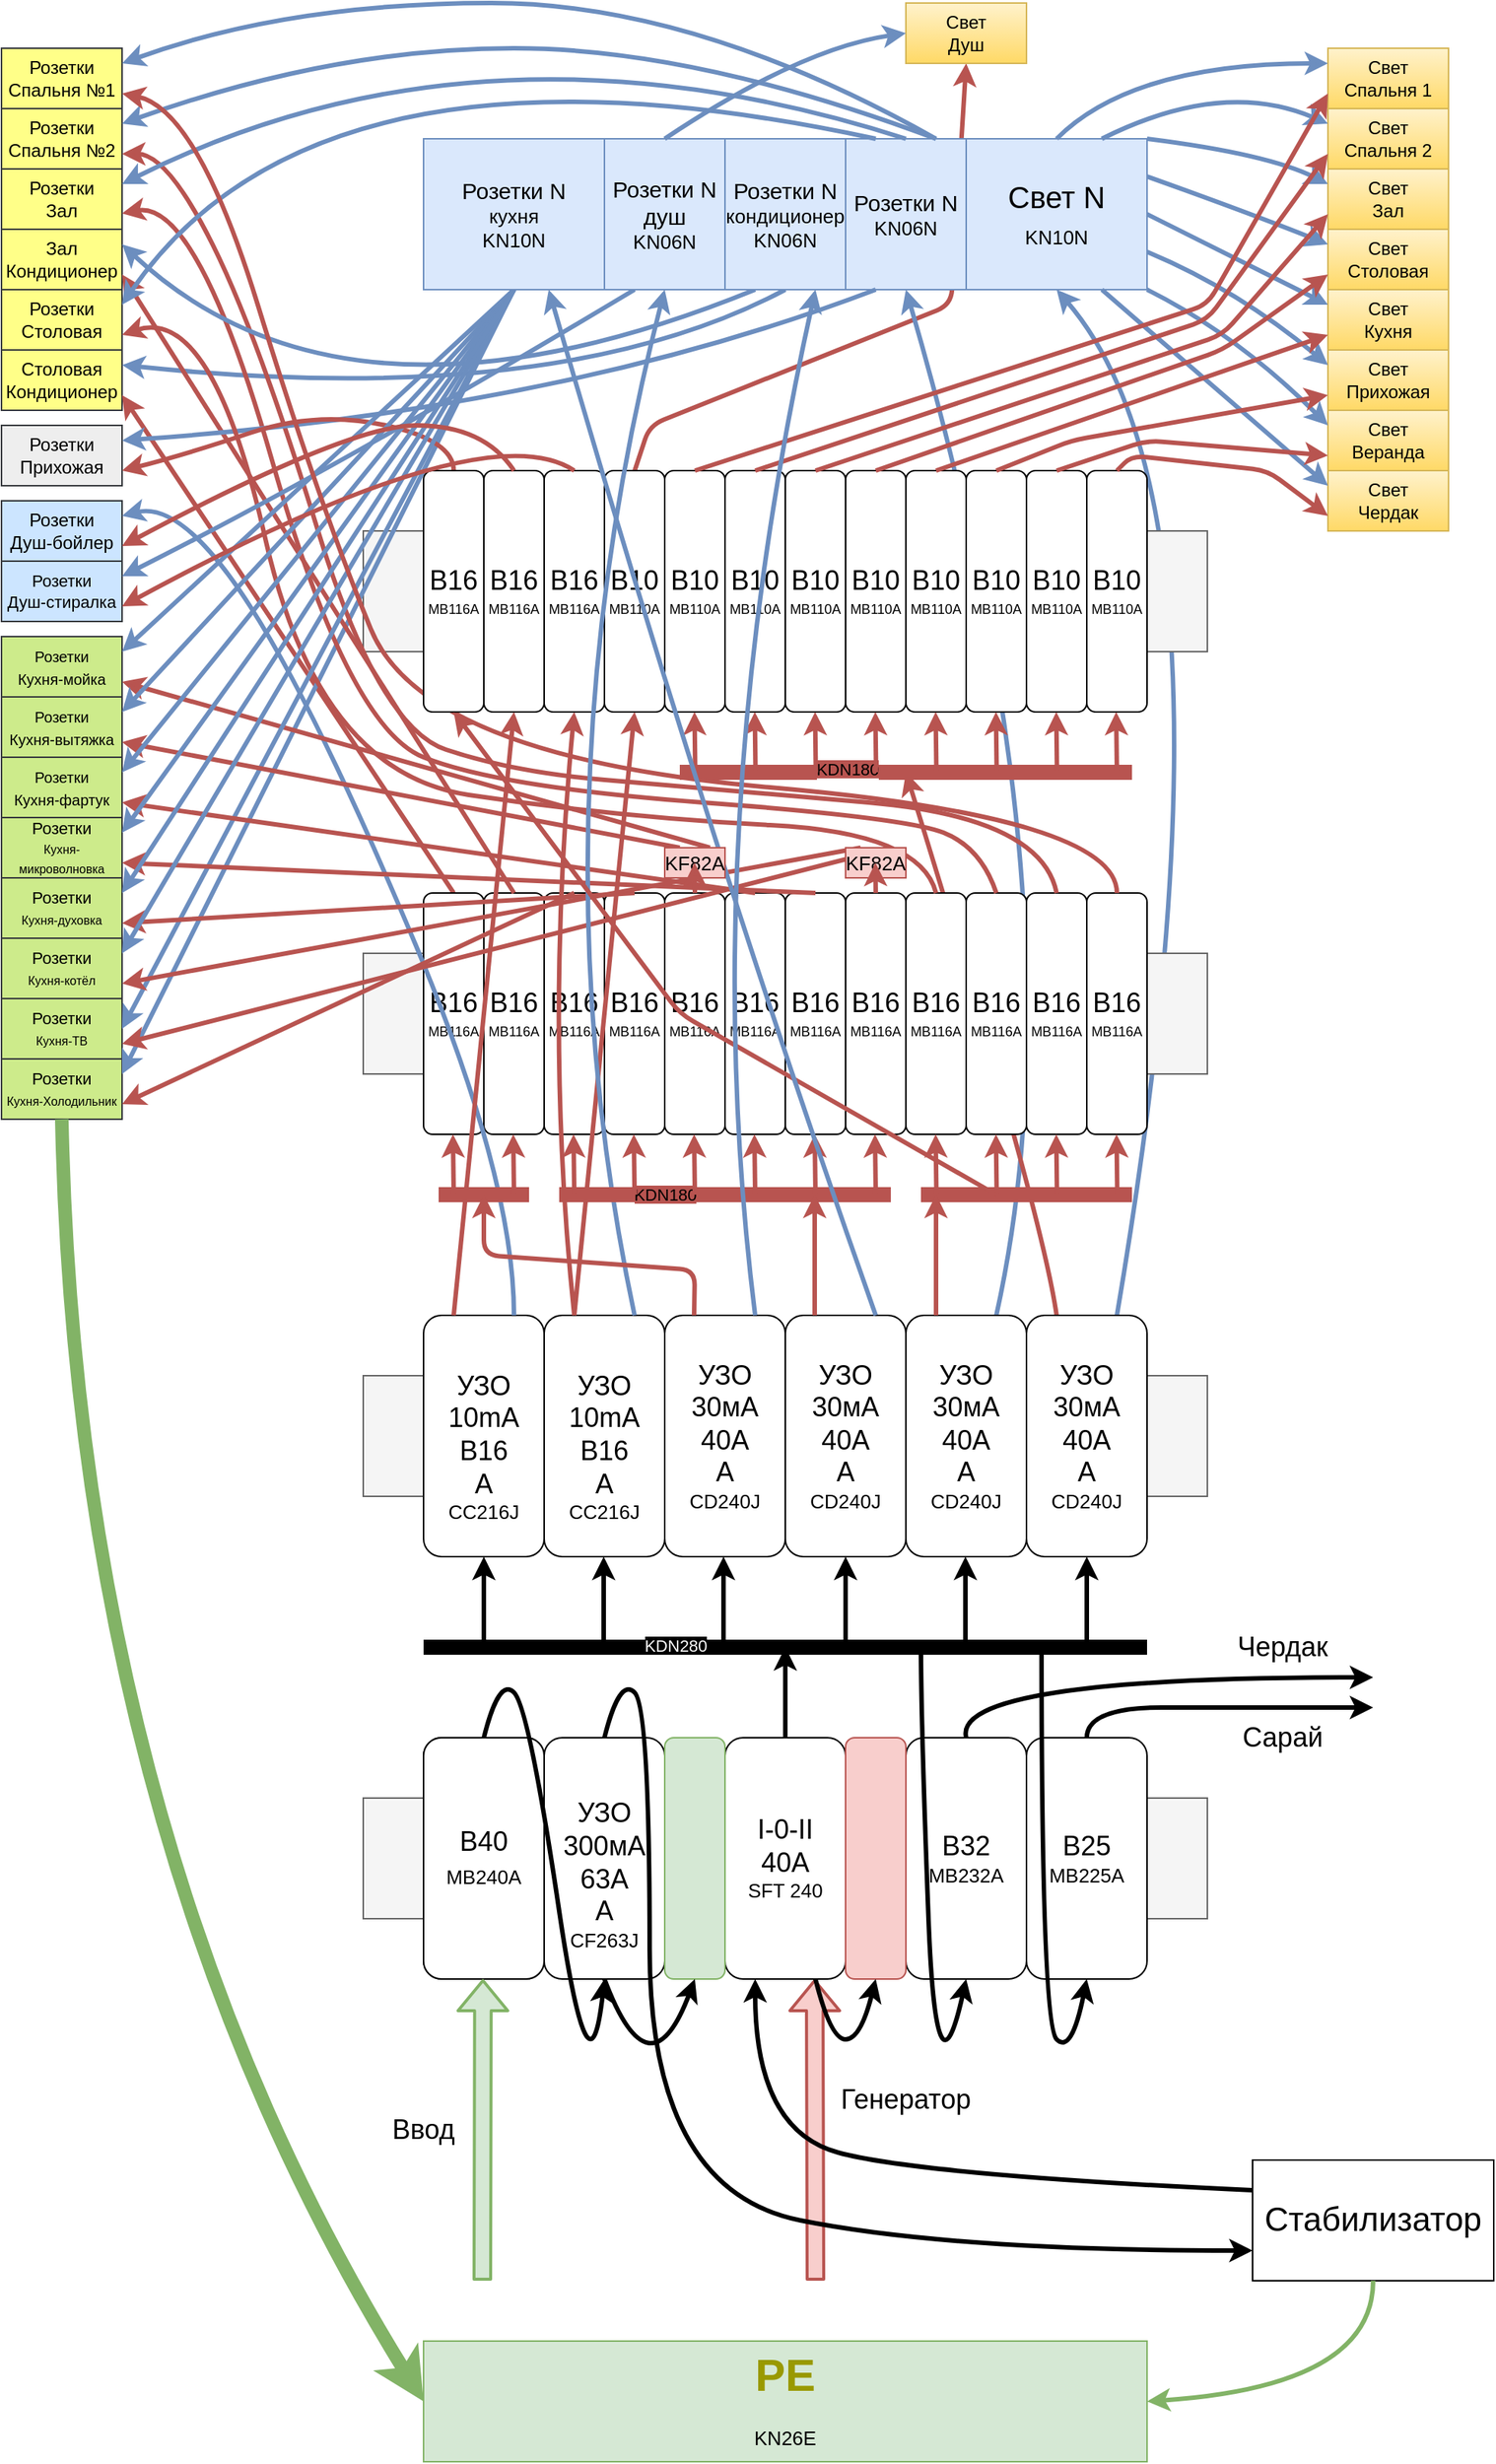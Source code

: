 <mxfile version="13.6.3" type="github">
  <diagram id="LkfhWpor7lDu-k25dBGM" name="Версия 2">
    <mxGraphModel dx="1520" dy="1008" grid="1" gridSize="10" guides="1" tooltips="1" connect="1" arrows="1" fold="1" page="1" pageScale="1" pageWidth="1169" pageHeight="1654" math="0" shadow="0">
      <root>
        <mxCell id="1T-89taB87COxcUD3kPp-0" />
        <mxCell id="1T-89taB87COxcUD3kPp-1" parent="1T-89taB87COxcUD3kPp-0" />
        <mxCell id="nQWJmpluUFZDyjNe52Zx-113" value="" style="endArrow=classic;html=1;strokeWidth=3;entryX=0.5;entryY=1;entryDx=0;entryDy=0;fillColor=#f8cecc;strokeColor=#b85450;" parent="1T-89taB87COxcUD3kPp-1" target="tsX-wB04UhycCPOWPUZV-16" edge="1">
          <mxGeometry width="50" height="50" relative="1" as="geometry">
            <mxPoint x="460.08" y="320" as="sourcePoint" />
            <mxPoint x="459.58" y="280" as="targetPoint" />
            <Array as="points">
              <mxPoint x="470" y="290" />
              <mxPoint x="670" y="210" />
            </Array>
          </mxGeometry>
        </mxCell>
        <mxCell id="nQWJmpluUFZDyjNe52Zx-108" value="" style="curved=1;endArrow=classic;html=1;strokeWidth=3;fillColor=#dae8fc;strokeColor=#6c8ebf;exitX=0.75;exitY=0;exitDx=0;exitDy=0;entryX=0.5;entryY=1;entryDx=0;entryDy=0;" parent="1T-89taB87COxcUD3kPp-1" source="nQWJmpluUFZDyjNe52Zx-0" target="tsX-wB04UhycCPOWPUZV-2" edge="1">
          <mxGeometry width="50" height="50" relative="1" as="geometry">
            <mxPoint x="790" y="890" as="sourcePoint" />
            <mxPoint x="770" y="210" as="targetPoint" />
            <Array as="points">
              <mxPoint x="760" y="610" />
            </Array>
          </mxGeometry>
        </mxCell>
        <mxCell id="tsX-wB04UhycCPOWPUZV-1" value="" style="curved=1;endArrow=classic;html=1;strokeWidth=3;fillColor=#f8cecc;strokeColor=#b85450;exitX=0.25;exitY=0;exitDx=0;exitDy=0;" parent="1T-89taB87COxcUD3kPp-1" source="gXGEx_JHsCBYrGABIQa0-3" edge="1">
          <mxGeometry width="50" height="50" relative="1" as="geometry">
            <mxPoint x="500" y="960" as="sourcePoint" />
            <mxPoint x="640" y="520" as="targetPoint" />
            <Array as="points">
              <mxPoint x="730" y="810" />
            </Array>
          </mxGeometry>
        </mxCell>
        <mxCell id="gXGEx_JHsCBYrGABIQa0-18" value="" style="shape=flexArrow;endArrow=classic;html=1;strokeWidth=2;fillColor=#f8cecc;strokeColor=#b85450;" parent="1T-89taB87COxcUD3kPp-1" edge="1">
          <mxGeometry width="50" height="50" relative="1" as="geometry">
            <mxPoint x="580" y="1520" as="sourcePoint" />
            <mxPoint x="579.5" y="1320" as="targetPoint" />
          </mxGeometry>
        </mxCell>
        <mxCell id="tsX-wB04UhycCPOWPUZV-8" value="" style="curved=1;endArrow=classic;html=1;strokeWidth=3;fillColor=#dae8fc;strokeColor=#6c8ebf;exitX=0.75;exitY=0;exitDx=0;exitDy=0;entryX=0.5;entryY=1;entryDx=0;entryDy=0;" parent="1T-89taB87COxcUD3kPp-1" source="gXGEx_JHsCBYrGABIQa0-3" target="tsX-wB04UhycCPOWPUZV-4" edge="1">
          <mxGeometry width="50" height="50" relative="1" as="geometry">
            <mxPoint x="863.24" y="870" as="sourcePoint" />
            <mxPoint x="850.005" y="470" as="targetPoint" />
            <Array as="points">
              <mxPoint x="870" y="350" />
            </Array>
          </mxGeometry>
        </mxCell>
        <mxCell id="tsX-wB04UhycCPOWPUZV-14" value="" style="rounded=0;whiteSpace=wrap;html=1;fillColor=#f5f5f5;strokeColor=#666666;fontColor=#333333;" parent="1T-89taB87COxcUD3kPp-1" vertex="1">
          <mxGeometry x="280" y="360" width="560" height="80" as="geometry" />
        </mxCell>
        <mxCell id="tsX-wB04UhycCPOWPUZV-13" value="" style="rounded=0;whiteSpace=wrap;html=1;fillColor=#f5f5f5;strokeColor=#666666;fontColor=#333333;" parent="1T-89taB87COxcUD3kPp-1" vertex="1">
          <mxGeometry x="280" y="640" width="560" height="80" as="geometry" />
        </mxCell>
        <mxCell id="tsX-wB04UhycCPOWPUZV-12" value="" style="rounded=0;whiteSpace=wrap;html=1;fillColor=#f5f5f5;strokeColor=#666666;fontColor=#333333;" parent="1T-89taB87COxcUD3kPp-1" vertex="1">
          <mxGeometry x="280" y="920" width="560" height="80" as="geometry" />
        </mxCell>
        <mxCell id="tsX-wB04UhycCPOWPUZV-11" value="" style="rounded=0;whiteSpace=wrap;html=1;fillColor=#f5f5f5;strokeColor=#666666;fontColor=#333333;" parent="1T-89taB87COxcUD3kPp-1" vertex="1">
          <mxGeometry x="280" y="1200" width="560" height="80" as="geometry" />
        </mxCell>
        <mxCell id="gXGEx_JHsCBYrGABIQa0-0" value="" style="rounded=1;whiteSpace=wrap;html=1;" parent="1T-89taB87COxcUD3kPp-1" vertex="1">
          <mxGeometry x="320" y="1160" width="80" height="160" as="geometry" />
        </mxCell>
        <mxCell id="gXGEx_JHsCBYrGABIQa0-1" value="&lt;div style=&quot;font-size: 18px&quot;&gt;&lt;font style=&quot;font-size: 18px&quot;&gt;&lt;b&gt;&lt;font style=&quot;font-size: 18px&quot;&gt;&lt;br&gt;&lt;/font&gt;&lt;/b&gt;&lt;/font&gt;&lt;/div&gt;&lt;div style=&quot;font-size: 18px&quot;&gt;&lt;font style=&quot;font-size: 18px&quot;&gt;&lt;font style=&quot;font-size: 18px&quot;&gt;УЗО&lt;/font&gt;&lt;/font&gt;&lt;/div&gt;&lt;div style=&quot;font-size: 18px&quot;&gt;&lt;font style=&quot;font-size: 18px&quot;&gt;&lt;font style=&quot;font-size: 18px&quot;&gt;300мА&lt;/font&gt;&lt;/font&gt;&lt;/div&gt;&lt;div style=&quot;font-size: 18px&quot;&gt;&lt;font style=&quot;font-size: 18px&quot;&gt;&lt;font style=&quot;font-size: 18px&quot;&gt;63А&lt;/font&gt;&lt;/font&gt;&lt;/div&gt;&lt;div style=&quot;font-size: 18px&quot;&gt;&lt;font style=&quot;font-size: 18px&quot;&gt;&lt;font style=&quot;font-size: 18px&quot;&gt;А&lt;/font&gt;&lt;/font&gt;&lt;br&gt;&lt;/div&gt;&lt;div&gt;&lt;span style=&quot;font-size: 13px ; color: #000000 ; font-weight: normal ; text-decoration: none ; font-family: &amp;#34;arial&amp;#34; ; font-style: normal&quot;&gt;CF263J&lt;/span&gt;&lt;/div&gt;" style="rounded=1;whiteSpace=wrap;html=1;" parent="1T-89taB87COxcUD3kPp-1" vertex="1">
          <mxGeometry x="400" y="1160" width="80" height="160" as="geometry" />
        </mxCell>
        <mxCell id="gXGEx_JHsCBYrGABIQa0-2" value="&lt;div style=&quot;font-size: 18px&quot;&gt;&lt;span style=&quot;color: rgb(0 , 0 , 0) ; font-weight: normal ; text-decoration: none ; font-family: &amp;#34;arial&amp;#34; ; font-style: normal&quot;&gt;&lt;font style=&quot;font-size: 18px&quot;&gt;B32&lt;/font&gt;&lt;br&gt;&lt;/span&gt;&lt;/div&gt;&lt;div&gt;&lt;span style=&quot;font-size: 13px ; color: #000000 ; font-weight: normal ; text-decoration: none ; font-family: &amp;#34;arial&amp;#34; ; font-style: normal&quot;&gt; MB232A&lt;/span&gt;&lt;/div&gt;" style="rounded=1;whiteSpace=wrap;html=1;" parent="1T-89taB87COxcUD3kPp-1" vertex="1">
          <mxGeometry x="640" y="1160" width="80" height="160" as="geometry" />
        </mxCell>
        <mxCell id="gXGEx_JHsCBYrGABIQa0-3" value="&lt;div style=&quot;font-size: 18px&quot;&gt;&lt;font style=&quot;font-size: 18px&quot;&gt;&lt;span style=&quot;color: rgb(0 , 0 , 0) ; font-weight: normal ; text-decoration: none ; font-family: &amp;#34;arial&amp;#34; ; font-style: normal&quot;&gt;УЗО&lt;/span&gt;&lt;/font&gt;&lt;/div&gt;&lt;div style=&quot;font-size: 18px&quot;&gt;&lt;font style=&quot;font-size: 18px&quot;&gt;&lt;span style=&quot;color: rgb(0 , 0 , 0) ; font-weight: normal ; text-decoration: none ; font-family: &amp;#34;arial&amp;#34; ; font-style: normal&quot;&gt;30мА&lt;/span&gt;&lt;/font&gt;&lt;/div&gt;&lt;div style=&quot;font-size: 18px&quot;&gt;&lt;font style=&quot;font-size: 18px&quot;&gt;&lt;span style=&quot;color: rgb(0 , 0 , 0) ; font-weight: normal ; text-decoration: none ; font-family: &amp;#34;arial&amp;#34; ; font-style: normal&quot;&gt;40А&lt;/span&gt;&lt;/font&gt;&lt;/div&gt;&lt;div style=&quot;font-size: 18px&quot;&gt;&lt;span style=&quot;color: rgb(0 , 0 , 0) ; font-weight: normal ; text-decoration: none ; font-family: &amp;#34;arial&amp;#34; ; font-style: normal&quot;&gt;&lt;font style=&quot;font-size: 18px&quot;&gt;А&lt;/font&gt;&lt;br&gt;&lt;/span&gt;&lt;/div&gt;&lt;div&gt;&lt;span style=&quot;font-size: 13px ; color: #000000 ; font-weight: normal ; text-decoration: none ; font-family: &amp;#34;arial&amp;#34; ; font-style: normal&quot;&gt;CD240J&lt;/span&gt;&lt;/div&gt;" style="rounded=1;whiteSpace=wrap;html=1;" parent="1T-89taB87COxcUD3kPp-1" vertex="1">
          <mxGeometry x="720" y="880" width="80" height="160" as="geometry" />
        </mxCell>
        <mxCell id="gXGEx_JHsCBYrGABIQa0-7" value="&lt;div&gt;&lt;font style=&quot;font-size: 18px&quot;&gt;B40&lt;/font&gt;&lt;br&gt;&lt;font style=&quot;font-size: 18px&quot;&gt;&lt;span style=&quot;font-size: 13px ; color: #000000 ; font-weight: normal ; text-decoration: none ; font-family: &amp;#34;arial&amp;#34; ; font-style: normal&quot;&gt;MB240A&lt;/span&gt;&lt;/font&gt;&lt;/div&gt;" style="rounded=1;whiteSpace=wrap;html=1;" parent="1T-89taB87COxcUD3kPp-1" vertex="1">
          <mxGeometry x="320" y="1160" width="80" height="160" as="geometry" />
        </mxCell>
        <mxCell id="gXGEx_JHsCBYrGABIQa0-9" value="&lt;div&gt;&lt;br&gt;&lt;/div&gt;&lt;div style=&quot;font-size: 18px&quot;&gt;&lt;font style=&quot;font-size: 18px&quot;&gt;УЗО&lt;/font&gt;&lt;br&gt;&lt;/div&gt;&lt;div style=&quot;font-size: 18px&quot;&gt;&lt;span style=&quot;color: rgb(0 , 0 , 0) ; font-weight: normal ; text-decoration: none ; font-family: &amp;#34;arial&amp;#34; ; font-style: normal&quot;&gt;&lt;font style=&quot;font-size: 18px&quot;&gt;10mA&lt;/font&gt;&lt;/span&gt;&lt;br&gt;&lt;span style=&quot;color: rgb(0 , 0 , 0) ; font-weight: normal ; text-decoration: none ; font-family: &amp;#34;arial&amp;#34; ; font-style: normal&quot;&gt;&lt;font style=&quot;font-size: 18px&quot;&gt;&lt;span style=&quot;color: rgb(0 , 0 , 0) ; font-weight: normal ; text-decoration: none ; font-family: &amp;#34;arial&amp;#34; ; font-style: normal&quot;&gt;B16&lt;/span&gt;&lt;/font&gt;&lt;/span&gt;&lt;/div&gt;&lt;div style=&quot;font-size: 18px&quot;&gt;&lt;span style=&quot;color: rgb(0 , 0 , 0) ; font-weight: normal ; text-decoration: none ; font-family: &amp;#34;arial&amp;#34; ; font-style: normal&quot;&gt;&lt;font style=&quot;font-size: 18px&quot;&gt;&lt;span style=&quot;color: rgb(0 , 0 , 0) ; font-weight: normal ; text-decoration: none ; font-family: &amp;#34;arial&amp;#34; ; font-style: normal&quot;&gt;А&lt;br&gt;&lt;/span&gt;&lt;/font&gt;&lt;/span&gt;&lt;/div&gt;&lt;div&gt;&lt;span style=&quot;font-size: 13px ; color: #000000 ; font-weight: normal ; text-decoration: none ; font-family: &amp;#34;arial&amp;#34; ; font-style: normal&quot;&gt;CC216J&lt;/span&gt;&lt;br&gt;&lt;span style=&quot;font-size: 13px ; color: #000000 ; font-weight: normal ; text-decoration: none ; font-family: &amp;#34;arial&amp;#34; ; font-style: normal&quot;&gt;&lt;/span&gt;&lt;/div&gt;" style="rounded=1;whiteSpace=wrap;html=1;" parent="1T-89taB87COxcUD3kPp-1" vertex="1">
          <mxGeometry x="320" y="880" width="80" height="160" as="geometry" />
        </mxCell>
        <mxCell id="gXGEx_JHsCBYrGABIQa0-10" value="&lt;div style=&quot;font-size: 18px&quot;&gt;&lt;span style=&quot;color: rgb(0 , 0 , 0) ; font-weight: normal ; text-decoration: none ; font-family: &amp;#34;arial&amp;#34; ; font-style: normal&quot;&gt;I-0-II&lt;br&gt;&lt;/span&gt;&lt;/div&gt;&lt;div style=&quot;font-size: 18px&quot;&gt;&lt;span style=&quot;color: rgb(0 , 0 , 0) ; font-weight: normal ; text-decoration: none ; font-family: &amp;#34;arial&amp;#34; ; font-style: normal&quot;&gt;40A&lt;br&gt;&lt;/span&gt;&lt;/div&gt;&lt;div&gt;&lt;span style=&quot;font-size: 13px ; color: #000000 ; font-weight: normal ; text-decoration: none ; font-family: &amp;#34;arial&amp;#34; ; font-style: normal&quot;&gt;SFT 240&lt;/span&gt;&lt;/div&gt;" style="rounded=1;whiteSpace=wrap;html=1;" parent="1T-89taB87COxcUD3kPp-1" vertex="1">
          <mxGeometry x="520" y="1160" width="80" height="160" as="geometry" />
        </mxCell>
        <mxCell id="gXGEx_JHsCBYrGABIQa0-11" value="&lt;div style=&quot;font-size: 18px&quot;&gt;&lt;span style=&quot;color: rgb(0 , 0 , 0) ; font-weight: normal ; text-decoration: none ; font-family: &amp;#34;arial&amp;#34; ; font-style: normal&quot;&gt;&lt;font style=&quot;font-size: 18px&quot;&gt;B25&lt;/font&gt;&lt;br&gt;&lt;/span&gt;&lt;/div&gt;&lt;div&gt;&lt;span style=&quot;font-size: 13px ; color: #000000 ; font-weight: normal ; text-decoration: none ; font-family: &amp;#34;arial&amp;#34; ; font-style: normal&quot;&gt;MB225A&lt;/span&gt;&lt;/div&gt;" style="rounded=1;whiteSpace=wrap;html=1;" parent="1T-89taB87COxcUD3kPp-1" vertex="1">
          <mxGeometry x="720" y="1160" width="80" height="160" as="geometry" />
        </mxCell>
        <mxCell id="gXGEx_JHsCBYrGABIQa0-12" value="" style="rounded=1;whiteSpace=wrap;html=1;fillColor=#d5e8d4;strokeColor=#82b366;" parent="1T-89taB87COxcUD3kPp-1" vertex="1">
          <mxGeometry x="480" y="1160" width="40" height="160" as="geometry" />
        </mxCell>
        <mxCell id="gXGEx_JHsCBYrGABIQa0-13" value="" style="rounded=1;whiteSpace=wrap;html=1;fillColor=#f8cecc;strokeColor=#b85450;" parent="1T-89taB87COxcUD3kPp-1" vertex="1">
          <mxGeometry x="600" y="1160" width="40" height="160" as="geometry" />
        </mxCell>
        <mxCell id="gXGEx_JHsCBYrGABIQa0-14" value="" style="shape=flexArrow;endArrow=classic;html=1;strokeWidth=2;fillColor=#d5e8d4;strokeColor=#82b366;" parent="1T-89taB87COxcUD3kPp-1" edge="1">
          <mxGeometry width="50" height="50" relative="1" as="geometry">
            <mxPoint x="359" y="1520" as="sourcePoint" />
            <mxPoint x="359.41" y="1320" as="targetPoint" />
          </mxGeometry>
        </mxCell>
        <mxCell id="gXGEx_JHsCBYrGABIQa0-15" value="" style="curved=1;endArrow=classic;html=1;strokeWidth=3;exitX=0.5;exitY=0;exitDx=0;exitDy=0;entryX=0.5;entryY=1;entryDx=0;entryDy=0;" parent="1T-89taB87COxcUD3kPp-1" source="gXGEx_JHsCBYrGABIQa0-7" target="gXGEx_JHsCBYrGABIQa0-1" edge="1">
          <mxGeometry width="50" height="50" relative="1" as="geometry">
            <mxPoint x="600" y="1230" as="sourcePoint" />
            <mxPoint x="650" y="1180" as="targetPoint" />
            <Array as="points">
              <mxPoint x="370" y="1120" />
              <mxPoint x="390" y="1140" />
              <mxPoint x="430" y="1410" />
            </Array>
          </mxGeometry>
        </mxCell>
        <mxCell id="gXGEx_JHsCBYrGABIQa0-16" value="" style="curved=1;endArrow=classic;html=1;strokeWidth=3;exitX=0.5;exitY=0;exitDx=0;exitDy=0;entryX=0;entryY=0.75;entryDx=0;entryDy=0;" parent="1T-89taB87COxcUD3kPp-1" target="tsX-wB04UhycCPOWPUZV-39" edge="1">
          <mxGeometry width="50" height="50" relative="1" as="geometry">
            <mxPoint x="440.0" y="1160" as="sourcePoint" />
            <mxPoint x="520.0" y="1320" as="targetPoint" />
            <Array as="points">
              <mxPoint x="450" y="1120" />
              <mxPoint x="470" y="1140" />
              <mxPoint x="470" y="1460" />
              <mxPoint x="670" y="1500" />
            </Array>
          </mxGeometry>
        </mxCell>
        <mxCell id="gXGEx_JHsCBYrGABIQa0-17" value="" style="curved=1;endArrow=classic;html=1;strokeWidth=3;exitX=0.5;exitY=1;exitDx=0;exitDy=0;entryX=0.5;entryY=1;entryDx=0;entryDy=0;" parent="1T-89taB87COxcUD3kPp-1" source="gXGEx_JHsCBYrGABIQa0-1" target="gXGEx_JHsCBYrGABIQa0-12" edge="1">
          <mxGeometry width="50" height="50" relative="1" as="geometry">
            <mxPoint x="600" y="1230" as="sourcePoint" />
            <mxPoint x="650" y="1180" as="targetPoint" />
            <Array as="points">
              <mxPoint x="470" y="1400" />
            </Array>
          </mxGeometry>
        </mxCell>
        <mxCell id="gXGEx_JHsCBYrGABIQa0-19" value="" style="curved=1;endArrow=classic;html=1;strokeWidth=3;entryX=0.5;entryY=1;entryDx=0;entryDy=0;" parent="1T-89taB87COxcUD3kPp-1" target="gXGEx_JHsCBYrGABIQa0-13" edge="1">
          <mxGeometry width="50" height="50" relative="1" as="geometry">
            <mxPoint x="580.0" y="1320" as="sourcePoint" />
            <mxPoint x="650" y="1180" as="targetPoint" />
            <Array as="points">
              <mxPoint x="590" y="1360" />
              <mxPoint x="610" y="1360" />
            </Array>
          </mxGeometry>
        </mxCell>
        <mxCell id="gXGEx_JHsCBYrGABIQa0-20" value="" style="curved=1;endArrow=classic;html=1;strokeWidth=3;entryX=0.5;entryY=1;entryDx=0;entryDy=0;" parent="1T-89taB87COxcUD3kPp-1" target="gXGEx_JHsCBYrGABIQa0-2" edge="1">
          <mxGeometry width="50" height="50" relative="1" as="geometry">
            <mxPoint x="650.0" y="1100" as="sourcePoint" />
            <mxPoint x="660.0" y="1320" as="targetPoint" />
            <Array as="points">
              <mxPoint x="650" y="1150" />
              <mxPoint x="660" y="1410" />
            </Array>
          </mxGeometry>
        </mxCell>
        <mxCell id="gXGEx_JHsCBYrGABIQa0-21" value="" style="curved=1;endArrow=classic;html=1;strokeWidth=3;entryX=0.5;entryY=1;entryDx=0;entryDy=0;" parent="1T-89taB87COxcUD3kPp-1" target="gXGEx_JHsCBYrGABIQa0-11" edge="1">
          <mxGeometry width="50" height="50" relative="1" as="geometry">
            <mxPoint x="730.0" y="1100" as="sourcePoint" />
            <mxPoint x="630.0" y="1330" as="targetPoint" />
            <Array as="points">
              <mxPoint x="730" y="1350" />
              <mxPoint x="750" y="1370" />
            </Array>
          </mxGeometry>
        </mxCell>
        <mxCell id="gXGEx_JHsCBYrGABIQa0-22" value="" style="endArrow=none;html=1;strokeWidth=10;" parent="1T-89taB87COxcUD3kPp-1" edge="1">
          <mxGeometry width="50" height="50" relative="1" as="geometry">
            <mxPoint x="320" y="1100" as="sourcePoint" />
            <mxPoint x="800.0" y="1100" as="targetPoint" />
          </mxGeometry>
        </mxCell>
        <mxCell id="caf3lAcnGgKeYXmyDuDW-0" value="&lt;span style=&quot;background-color: rgb(0 , 0 , 0)&quot;&gt;&lt;font color=&quot;#FFFFFF&quot;&gt;KDN280&lt;/font&gt;&lt;/span&gt;" style="edgeLabel;html=1;align=center;verticalAlign=middle;resizable=0;points=[];" vertex="1" connectable="0" parent="gXGEx_JHsCBYrGABIQa0-22">
          <mxGeometry x="-0.304" y="1" relative="1" as="geometry">
            <mxPoint as="offset" />
          </mxGeometry>
        </mxCell>
        <mxCell id="gXGEx_JHsCBYrGABIQa0-23" value="" style="endArrow=classic;html=1;strokeWidth=3;exitX=0.5;exitY=0;exitDx=0;exitDy=0;" parent="1T-89taB87COxcUD3kPp-1" source="gXGEx_JHsCBYrGABIQa0-10" edge="1">
          <mxGeometry width="50" height="50" relative="1" as="geometry">
            <mxPoint x="600" y="1230" as="sourcePoint" />
            <mxPoint x="560.0" y="1100" as="targetPoint" />
          </mxGeometry>
        </mxCell>
        <mxCell id="gXGEx_JHsCBYrGABIQa0-24" value="" style="endArrow=classic;html=1;strokeWidth=3;entryX=0.5;entryY=1;entryDx=0;entryDy=0;" parent="1T-89taB87COxcUD3kPp-1" target="gXGEx_JHsCBYrGABIQa0-9" edge="1">
          <mxGeometry width="50" height="50" relative="1" as="geometry">
            <mxPoint x="360" y="1100" as="sourcePoint" />
            <mxPoint x="890.0" y="1110" as="targetPoint" />
          </mxGeometry>
        </mxCell>
        <mxCell id="gXGEx_JHsCBYrGABIQa0-25" value="" style="endArrow=classic;html=1;strokeWidth=3;entryX=0.5;entryY=1;entryDx=0;entryDy=0;" parent="1T-89taB87COxcUD3kPp-1" edge="1">
          <mxGeometry width="50" height="50" relative="1" as="geometry">
            <mxPoint x="760.0" y="1100" as="sourcePoint" />
            <mxPoint x="760.0" y="1040" as="targetPoint" />
          </mxGeometry>
        </mxCell>
        <mxCell id="gXGEx_JHsCBYrGABIQa0-30" value="" style="curved=1;endArrow=classic;html=1;strokeWidth=3;exitX=0.5;exitY=0;exitDx=0;exitDy=0;" parent="1T-89taB87COxcUD3kPp-1" source="gXGEx_JHsCBYrGABIQa0-11" edge="1">
          <mxGeometry width="50" height="50" relative="1" as="geometry">
            <mxPoint x="880" y="1160" as="sourcePoint" />
            <mxPoint x="950" y="1140" as="targetPoint" />
            <Array as="points">
              <mxPoint x="760" y="1140" />
              <mxPoint x="860" y="1140" />
              <mxPoint x="910" y="1140" />
            </Array>
          </mxGeometry>
        </mxCell>
        <mxCell id="gXGEx_JHsCBYrGABIQa0-31" value="" style="curved=1;endArrow=classic;html=1;strokeWidth=3;exitX=0.5;exitY=0;exitDx=0;exitDy=0;" parent="1T-89taB87COxcUD3kPp-1" source="gXGEx_JHsCBYrGABIQa0-2" edge="1">
          <mxGeometry width="50" height="50" relative="1" as="geometry">
            <mxPoint x="690.0" y="1170" as="sourcePoint" />
            <mxPoint x="950.0" y="1120" as="targetPoint" />
            <Array as="points">
              <mxPoint x="670" y="1120" />
            </Array>
          </mxGeometry>
        </mxCell>
        <mxCell id="gXGEx_JHsCBYrGABIQa0-32" value="&lt;font style=&quot;font-size: 18px&quot;&gt;Ввод&lt;/font&gt;" style="text;html=1;strokeColor=none;fillColor=none;align=center;verticalAlign=middle;whiteSpace=wrap;rounded=0;" parent="1T-89taB87COxcUD3kPp-1" vertex="1">
          <mxGeometry x="300" y="1410" width="40" height="20" as="geometry" />
        </mxCell>
        <mxCell id="gXGEx_JHsCBYrGABIQa0-33" value="&lt;font style=&quot;font-size: 18px&quot;&gt;Генератор&lt;/font&gt;" style="text;html=1;strokeColor=none;fillColor=none;align=center;verticalAlign=middle;whiteSpace=wrap;rounded=0;" parent="1T-89taB87COxcUD3kPp-1" vertex="1">
          <mxGeometry x="600" y="1390" width="80" height="20" as="geometry" />
        </mxCell>
        <mxCell id="gXGEx_JHsCBYrGABIQa0-34" value="&lt;font style=&quot;font-size: 18px&quot;&gt;Сарай&lt;/font&gt;" style="text;html=1;strokeColor=none;fillColor=none;align=center;verticalAlign=middle;whiteSpace=wrap;rounded=0;" parent="1T-89taB87COxcUD3kPp-1" vertex="1">
          <mxGeometry x="850" y="1150" width="80" height="20" as="geometry" />
        </mxCell>
        <mxCell id="gXGEx_JHsCBYrGABIQa0-35" value="&lt;font style=&quot;font-size: 18px&quot;&gt;Чердак&lt;/font&gt;" style="text;html=1;strokeColor=none;fillColor=none;align=center;verticalAlign=middle;whiteSpace=wrap;rounded=0;" parent="1T-89taB87COxcUD3kPp-1" vertex="1">
          <mxGeometry x="850" y="1090" width="80" height="20" as="geometry" />
        </mxCell>
        <mxCell id="gXGEx_JHsCBYrGABIQa0-36" value="&lt;font color=&quot;#999900&quot;&gt;&lt;b&gt;&lt;font style=&quot;font-size: 30px&quot;&gt;PE &lt;/font&gt;&lt;/b&gt;&lt;/font&gt;&lt;br&gt;&lt;div&gt;&lt;font color=&quot;#999900&quot;&gt;&lt;b&gt;&lt;font style=&quot;font-size: 30px&quot;&gt;&lt;span style=&quot;font-size: 13px ; color: #000000 ; font-weight: normal ; text-decoration: none ; font-family: &amp;#34;arial&amp;#34; ; font-style: normal&quot;&gt;KN26E&lt;/span&gt;&lt;/font&gt;&lt;/b&gt;&lt;/font&gt;&lt;/div&gt;" style="rounded=0;whiteSpace=wrap;html=1;fillColor=#d5e8d4;strokeColor=#82b366;" parent="1T-89taB87COxcUD3kPp-1" vertex="1">
          <mxGeometry x="320" y="1560" width="480" height="80" as="geometry" />
        </mxCell>
        <mxCell id="tsX-wB04UhycCPOWPUZV-0" value="&lt;div&gt;&lt;span style=&quot;font-size: 13px ; color: #000000 ; font-weight: normal ; text-decoration: none ; font-family: &amp;#34;arial&amp;#34; ; font-style: normal&quot;&gt;&lt;font style=&quot;font-size: 18px&quot;&gt;B10&lt;/font&gt;&lt;br&gt;&lt;/span&gt;&lt;/div&gt;&lt;div&gt;&lt;font size=&quot;1&quot;&gt;&lt;span style=&quot;font-size: 9px ; color: rgb(0 , 0 , 0) ; font-weight: normal ; text-decoration: none ; font-family: &amp;#34;arial&amp;#34; ; font-style: normal&quot;&gt;MB110A&lt;/span&gt;&lt;/font&gt;&lt;/div&gt;" style="rounded=1;whiteSpace=wrap;html=1;" parent="1T-89taB87COxcUD3kPp-1" vertex="1">
          <mxGeometry x="760" y="320" width="40" height="160" as="geometry" />
        </mxCell>
        <mxCell id="tsX-wB04UhycCPOWPUZV-2" value="&lt;div style=&quot;font-size: 15px&quot;&gt;&lt;font style=&quot;font-size: 15px&quot;&gt;Розетки N&lt;/font&gt;&lt;/div&gt;&lt;div style=&quot;font-size: 13px&quot;&gt;&lt;font style=&quot;font-size: 13px&quot;&gt;KN06N&lt;br&gt;&lt;/font&gt;&lt;/div&gt;" style="rounded=0;whiteSpace=wrap;html=1;fillColor=#dae8fc;strokeColor=#6c8ebf;" parent="1T-89taB87COxcUD3kPp-1" vertex="1">
          <mxGeometry x="600" y="100" width="80" height="100" as="geometry" />
        </mxCell>
        <mxCell id="tsX-wB04UhycCPOWPUZV-4" value="&lt;div&gt;&lt;font style=&quot;font-size: 20px&quot;&gt;Свет N&lt;/font&gt;&lt;br&gt;&lt;font style=&quot;font-size: 20px&quot;&gt;&lt;span style=&quot;font-size: 13px ; color: #000000 ; font-weight: normal ; text-decoration: none ; font-family: &amp;#34;arial&amp;#34; ; font-style: normal&quot;&gt;KN10N&lt;/span&gt;&lt;/font&gt;&lt;/div&gt;" style="rounded=0;whiteSpace=wrap;html=1;fillColor=#dae8fc;strokeColor=#6c8ebf;" parent="1T-89taB87COxcUD3kPp-1" vertex="1">
          <mxGeometry x="680" y="100" width="120" height="100" as="geometry" />
        </mxCell>
        <mxCell id="tsX-wB04UhycCPOWPUZV-15" value="&lt;div&gt;Свет&lt;/div&gt;&lt;div&gt;Спальня 1&lt;br&gt;&lt;/div&gt;" style="rounded=0;whiteSpace=wrap;html=1;fillColor=#fff2cc;strokeColor=#d6b656;gradientColor=#ffd966;" parent="1T-89taB87COxcUD3kPp-1" vertex="1">
          <mxGeometry x="920" y="40" width="80" height="40" as="geometry" />
        </mxCell>
        <mxCell id="tsX-wB04UhycCPOWPUZV-16" value="&lt;div&gt;Свет&lt;/div&gt;&lt;div&gt;Душ&lt;br&gt;&lt;/div&gt;" style="rounded=0;whiteSpace=wrap;html=1;fillColor=#fff2cc;strokeColor=#d6b656;gradientColor=#ffd966;" parent="1T-89taB87COxcUD3kPp-1" vertex="1">
          <mxGeometry x="640" y="10" width="80" height="40" as="geometry" />
        </mxCell>
        <mxCell id="tsX-wB04UhycCPOWPUZV-17" value="&lt;div&gt;Розетки&lt;/div&gt;&lt;div&gt;Спальня №1&lt;br&gt;&lt;/div&gt;" style="rounded=0;whiteSpace=wrap;html=1;fillColor=#ffff88;strokeColor=#36393d;" parent="1T-89taB87COxcUD3kPp-1" vertex="1">
          <mxGeometry x="40" y="40" width="80" height="40" as="geometry" />
        </mxCell>
        <mxCell id="tsX-wB04UhycCPOWPUZV-18" value="&lt;div&gt;Розетки&lt;/div&gt;&lt;div&gt;Зал&lt;br&gt;&lt;/div&gt;" style="rounded=0;whiteSpace=wrap;html=1;fillColor=#ffff88;strokeColor=#36393d;" parent="1T-89taB87COxcUD3kPp-1" vertex="1">
          <mxGeometry x="40" y="120" width="80" height="40" as="geometry" />
        </mxCell>
        <mxCell id="tsX-wB04UhycCPOWPUZV-19" value="&lt;div&gt;Розетки&lt;/div&gt;&lt;div&gt;Спальня №2&lt;br&gt;&lt;/div&gt;" style="rounded=0;whiteSpace=wrap;html=1;fillColor=#ffff88;strokeColor=#36393d;" parent="1T-89taB87COxcUD3kPp-1" vertex="1">
          <mxGeometry x="40" y="80" width="80" height="40" as="geometry" />
        </mxCell>
        <mxCell id="tsX-wB04UhycCPOWPUZV-20" value="&lt;div&gt;Розетки&lt;/div&gt;&lt;div&gt;Столовая&lt;br&gt;&lt;/div&gt;" style="rounded=0;whiteSpace=wrap;html=1;fillColor=#ffff88;strokeColor=#36393d;" parent="1T-89taB87COxcUD3kPp-1" vertex="1">
          <mxGeometry x="40" y="200" width="80" height="40" as="geometry" />
        </mxCell>
        <mxCell id="tsX-wB04UhycCPOWPUZV-21" value="&lt;div&gt;Розетки&lt;/div&gt;&lt;div&gt;Прихожая&lt;br&gt;&lt;/div&gt;" style="rounded=0;whiteSpace=wrap;html=1;fillColor=#eeeeee;strokeColor=#36393d;" parent="1T-89taB87COxcUD3kPp-1" vertex="1">
          <mxGeometry x="40" y="290" width="80" height="40" as="geometry" />
        </mxCell>
        <mxCell id="tsX-wB04UhycCPOWPUZV-22" value="&lt;div&gt;Розетки&lt;/div&gt;&lt;div&gt;Душ-бойлер&lt;br&gt;&lt;/div&gt;" style="rounded=0;whiteSpace=wrap;html=1;fillColor=#cce5ff;strokeColor=#36393d;" parent="1T-89taB87COxcUD3kPp-1" vertex="1">
          <mxGeometry x="40" y="340" width="80" height="40" as="geometry" />
        </mxCell>
        <mxCell id="tsX-wB04UhycCPOWPUZV-23" value="&lt;div style=&quot;font-size: 11px&quot;&gt;Розетки&lt;/div&gt;&lt;div style=&quot;font-size: 11px&quot;&gt;&lt;font style=&quot;font-size: 11px&quot;&gt;Душ-стиралка&lt;/font&gt;&lt;br&gt;&lt;/div&gt;" style="rounded=0;whiteSpace=wrap;html=1;fillColor=#cce5ff;strokeColor=#36393d;" parent="1T-89taB87COxcUD3kPp-1" vertex="1">
          <mxGeometry x="40" y="380" width="80" height="40" as="geometry" />
        </mxCell>
        <mxCell id="tsX-wB04UhycCPOWPUZV-24" value="&lt;div&gt;&lt;font style=&quot;font-size: 10px&quot;&gt;Розетки&lt;/font&gt;&lt;/div&gt;&lt;div&gt;&lt;font style=&quot;font-size: 10px&quot;&gt;Кухня-мойка&lt;br&gt;&lt;/font&gt;&lt;/div&gt;" style="rounded=0;whiteSpace=wrap;html=1;fillColor=#cdeb8b;strokeColor=#36393d;" parent="1T-89taB87COxcUD3kPp-1" vertex="1">
          <mxGeometry x="40" y="430" width="80" height="40" as="geometry" />
        </mxCell>
        <mxCell id="tsX-wB04UhycCPOWPUZV-25" value="&lt;div&gt;&lt;font style=&quot;font-size: 10px&quot;&gt;Розетки&lt;/font&gt;&lt;/div&gt;&lt;div&gt;&lt;font style=&quot;font-size: 10px&quot;&gt;Кухня-вытяжка&lt;br&gt;&lt;/font&gt;&lt;/div&gt;" style="rounded=0;whiteSpace=wrap;html=1;fillColor=#cdeb8b;strokeColor=#36393d;" parent="1T-89taB87COxcUD3kPp-1" vertex="1">
          <mxGeometry x="40" y="470" width="80" height="40" as="geometry" />
        </mxCell>
        <mxCell id="tsX-wB04UhycCPOWPUZV-26" value="&lt;div&gt;&lt;font style=&quot;font-size: 10px&quot;&gt;Розетки&lt;/font&gt;&lt;/div&gt;&lt;div&gt;&lt;font style=&quot;font-size: 10px&quot;&gt;Кухня-фартук&lt;br&gt;&lt;/font&gt;&lt;/div&gt;" style="rounded=0;whiteSpace=wrap;html=1;fillColor=#cdeb8b;strokeColor=#36393d;" parent="1T-89taB87COxcUD3kPp-1" vertex="1">
          <mxGeometry x="40" y="510" width="80" height="40" as="geometry" />
        </mxCell>
        <mxCell id="tsX-wB04UhycCPOWPUZV-27" value="&lt;div style=&quot;font-size: 11px&quot;&gt;&lt;font style=&quot;font-size: 11px&quot;&gt;Розетки&lt;/font&gt;&lt;/div&gt;&lt;div style=&quot;font-size: 11px&quot;&gt;&lt;font style=&quot;font-size: 11px&quot;&gt;&lt;font style=&quot;font-size: 8px&quot;&gt;Кухня-микроволновка&lt;/font&gt;&lt;br&gt;&lt;/font&gt;&lt;/div&gt;" style="rounded=0;whiteSpace=wrap;html=1;fillColor=#cdeb8b;strokeColor=#36393d;" parent="1T-89taB87COxcUD3kPp-1" vertex="1">
          <mxGeometry x="40" y="550" width="80" height="40" as="geometry" />
        </mxCell>
        <mxCell id="tsX-wB04UhycCPOWPUZV-28" value="&lt;div style=&quot;font-size: 11px&quot;&gt;&lt;font style=&quot;font-size: 11px&quot;&gt;Розетки&lt;/font&gt;&lt;/div&gt;&lt;div style=&quot;font-size: 11px&quot;&gt;&lt;font style=&quot;font-size: 11px&quot;&gt;&lt;font style=&quot;font-size: 8px&quot;&gt;Кухня-духовка&lt;/font&gt;&lt;br&gt;&lt;/font&gt;&lt;/div&gt;" style="rounded=0;whiteSpace=wrap;html=1;fillColor=#cdeb8b;strokeColor=#36393d;" parent="1T-89taB87COxcUD3kPp-1" vertex="1">
          <mxGeometry x="40" y="590" width="80" height="40" as="geometry" />
        </mxCell>
        <mxCell id="tsX-wB04UhycCPOWPUZV-29" value="&lt;div style=&quot;font-size: 11px&quot;&gt;&lt;font style=&quot;font-size: 11px&quot;&gt;Розетки&lt;/font&gt;&lt;/div&gt;&lt;div style=&quot;font-size: 11px&quot;&gt;&lt;font style=&quot;font-size: 11px&quot;&gt;&lt;font style=&quot;font-size: 8px&quot;&gt;Кухня-котёл&lt;/font&gt;&lt;br&gt;&lt;/font&gt;&lt;/div&gt;" style="rounded=0;whiteSpace=wrap;html=1;fillColor=#cdeb8b;strokeColor=#36393d;" parent="1T-89taB87COxcUD3kPp-1" vertex="1">
          <mxGeometry x="40" y="630" width="80" height="40" as="geometry" />
        </mxCell>
        <mxCell id="tsX-wB04UhycCPOWPUZV-30" value="&lt;div style=&quot;font-size: 11px&quot;&gt;&lt;font style=&quot;font-size: 11px&quot;&gt;Розетки&lt;/font&gt;&lt;/div&gt;&lt;div style=&quot;font-size: 11px&quot;&gt;&lt;font style=&quot;font-size: 11px&quot;&gt;&lt;font style=&quot;font-size: 8px&quot;&gt;Кухня-ТВ&lt;/font&gt;&lt;br&gt;&lt;/font&gt;&lt;/div&gt;" style="rounded=0;whiteSpace=wrap;html=1;fillColor=#cdeb8b;strokeColor=#36393d;" parent="1T-89taB87COxcUD3kPp-1" vertex="1">
          <mxGeometry x="40" y="670" width="80" height="40" as="geometry" />
        </mxCell>
        <mxCell id="tsX-wB04UhycCPOWPUZV-31" value="&lt;div style=&quot;font-size: 11px&quot;&gt;&lt;font style=&quot;font-size: 11px&quot;&gt;Розетки&lt;/font&gt;&lt;/div&gt;&lt;div style=&quot;font-size: 11px&quot;&gt;&lt;font style=&quot;font-size: 11px&quot;&gt;&lt;font style=&quot;font-size: 8px&quot;&gt;Кухня-Холодильник&lt;/font&gt;&lt;br&gt;&lt;/font&gt;&lt;/div&gt;" style="rounded=0;whiteSpace=wrap;html=1;fillColor=#cdeb8b;strokeColor=#36393d;" parent="1T-89taB87COxcUD3kPp-1" vertex="1">
          <mxGeometry x="40" y="710" width="80" height="40" as="geometry" />
        </mxCell>
        <mxCell id="tsX-wB04UhycCPOWPUZV-32" value="&lt;div&gt;Зал&lt;/div&gt;&lt;div&gt;Кондиционер&lt;br&gt;&lt;/div&gt;" style="rounded=0;whiteSpace=wrap;html=1;fillColor=#ffff88;strokeColor=#36393d;" parent="1T-89taB87COxcUD3kPp-1" vertex="1">
          <mxGeometry x="40" y="160" width="80" height="40" as="geometry" />
        </mxCell>
        <mxCell id="tsX-wB04UhycCPOWPUZV-33" value="&lt;div&gt;Столовая&lt;/div&gt;&lt;div&gt;Кондиционер&lt;br&gt;&lt;/div&gt;" style="rounded=0;whiteSpace=wrap;html=1;fillColor=#ffff88;strokeColor=#36393d;" parent="1T-89taB87COxcUD3kPp-1" vertex="1">
          <mxGeometry x="40" y="240" width="80" height="40" as="geometry" />
        </mxCell>
        <mxCell id="tsX-wB04UhycCPOWPUZV-34" value="" style="curved=1;endArrow=classic;html=1;strokeWidth=9;exitX=0.5;exitY=1;exitDx=0;exitDy=0;entryX=0;entryY=0.5;entryDx=0;entryDy=0;fillColor=#d5e8d4;strokeColor=#82b366;" parent="1T-89taB87COxcUD3kPp-1" source="tsX-wB04UhycCPOWPUZV-31" target="gXGEx_JHsCBYrGABIQa0-36" edge="1">
          <mxGeometry width="50" height="50" relative="1" as="geometry">
            <mxPoint x="-120" y="660" as="sourcePoint" />
            <mxPoint x="130" y="1180" as="targetPoint" />
            <Array as="points">
              <mxPoint x="90" y="1230" />
            </Array>
          </mxGeometry>
        </mxCell>
        <mxCell id="tsX-wB04UhycCPOWPUZV-36" value="" style="curved=1;endArrow=classic;html=1;strokeWidth=3;entryX=0;entryY=0.25;entryDx=0;entryDy=0;fillColor=#dae8fc;strokeColor=#6c8ebf;exitX=0.5;exitY=0;exitDx=0;exitDy=0;" parent="1T-89taB87COxcUD3kPp-1" source="tsX-wB04UhycCPOWPUZV-4" target="tsX-wB04UhycCPOWPUZV-15" edge="1">
          <mxGeometry width="50" height="50" relative="1" as="geometry">
            <mxPoint x="860" y="30" as="sourcePoint" />
            <mxPoint x="910" y="110" as="targetPoint" />
            <Array as="points">
              <mxPoint x="790" y="50" />
            </Array>
          </mxGeometry>
        </mxCell>
        <mxCell id="tsX-wB04UhycCPOWPUZV-37" value="" style="curved=1;endArrow=none;html=1;strokeWidth=3;exitX=1;exitY=0.75;exitDx=0;exitDy=0;fillColor=#f8cecc;strokeColor=#b85450;entryX=0.5;entryY=0;entryDx=0;entryDy=0;startArrow=classic;startFill=1;endFill=0;" parent="1T-89taB87COxcUD3kPp-1" source="tsX-wB04UhycCPOWPUZV-33" target="nQWJmpluUFZDyjNe52Zx-49" edge="1">
          <mxGeometry width="50" height="50" relative="1" as="geometry">
            <mxPoint x="310" y="240" as="sourcePoint" />
            <mxPoint x="160" y="270" as="targetPoint" />
            <Array as="points" />
          </mxGeometry>
        </mxCell>
        <mxCell id="tsX-wB04UhycCPOWPUZV-38" value="" style="curved=1;endArrow=none;html=1;strokeWidth=3;exitX=1;exitY=0.25;exitDx=0;exitDy=0;fillColor=#dae8fc;strokeColor=#6c8ebf;entryX=0.5;entryY=1;entryDx=0;entryDy=0;startArrow=classic;startFill=1;endFill=0;" parent="1T-89taB87COxcUD3kPp-1" source="tsX-wB04UhycCPOWPUZV-33" target="nQWJmpluUFZDyjNe52Zx-98" edge="1">
          <mxGeometry width="50" height="50" relative="1" as="geometry">
            <mxPoint x="610" y="250" as="sourcePoint" />
            <mxPoint x="160" y="250" as="targetPoint" />
            <Array as="points">
              <mxPoint x="410" y="280" />
            </Array>
          </mxGeometry>
        </mxCell>
        <mxCell id="tsX-wB04UhycCPOWPUZV-39" value="&lt;font style=&quot;font-size: 22px&quot;&gt;Стабилизатор&lt;/font&gt;" style="rounded=0;whiteSpace=wrap;html=1;" parent="1T-89taB87COxcUD3kPp-1" vertex="1">
          <mxGeometry x="870" y="1440" width="160" height="80" as="geometry" />
        </mxCell>
        <mxCell id="tsX-wB04UhycCPOWPUZV-40" value="" style="curved=1;endArrow=classic;html=1;strokeWidth=3;exitX=0;exitY=0.25;exitDx=0;exitDy=0;entryX=0.25;entryY=1;entryDx=0;entryDy=0;" parent="1T-89taB87COxcUD3kPp-1" source="tsX-wB04UhycCPOWPUZV-39" target="gXGEx_JHsCBYrGABIQa0-10" edge="1">
          <mxGeometry width="50" height="50" relative="1" as="geometry">
            <mxPoint x="740" y="1300" as="sourcePoint" />
            <mxPoint x="790" y="1250" as="targetPoint" />
            <Array as="points">
              <mxPoint x="650" y="1450" />
              <mxPoint x="540" y="1420" />
            </Array>
          </mxGeometry>
        </mxCell>
        <mxCell id="tsX-wB04UhycCPOWPUZV-43" value="" style="curved=1;endArrow=classic;html=1;strokeWidth=3;entryX=1;entryY=0.5;entryDx=0;entryDy=0;exitX=0.5;exitY=1;exitDx=0;exitDy=0;fillColor=#d5e8d4;strokeColor=#82b366;" parent="1T-89taB87COxcUD3kPp-1" source="tsX-wB04UhycCPOWPUZV-39" target="gXGEx_JHsCBYrGABIQa0-36" edge="1">
          <mxGeometry width="50" height="50" relative="1" as="geometry">
            <mxPoint x="670" y="1300" as="sourcePoint" />
            <mxPoint x="720" y="1250" as="targetPoint" />
            <Array as="points">
              <mxPoint x="950" y="1590" />
            </Array>
          </mxGeometry>
        </mxCell>
        <mxCell id="nQWJmpluUFZDyjNe52Zx-0" value="&lt;div style=&quot;font-size: 18px&quot;&gt;&lt;font style=&quot;font-size: 18px&quot;&gt;&lt;span style=&quot;color: rgb(0 , 0 , 0) ; font-weight: normal ; text-decoration: none ; font-family: &amp;#34;arial&amp;#34; ; font-style: normal&quot;&gt;УЗО&lt;/span&gt;&lt;/font&gt;&lt;/div&gt;&lt;div style=&quot;font-size: 18px&quot;&gt;&lt;font style=&quot;font-size: 18px&quot;&gt;&lt;span style=&quot;color: rgb(0 , 0 , 0) ; font-weight: normal ; text-decoration: none ; font-family: &amp;#34;arial&amp;#34; ; font-style: normal&quot;&gt;30мА&lt;/span&gt;&lt;/font&gt;&lt;/div&gt;&lt;div style=&quot;font-size: 18px&quot;&gt;&lt;font style=&quot;font-size: 18px&quot;&gt;&lt;span style=&quot;color: rgb(0 , 0 , 0) ; font-weight: normal ; text-decoration: none ; font-family: &amp;#34;arial&amp;#34; ; font-style: normal&quot;&gt;40А&lt;/span&gt;&lt;/font&gt;&lt;/div&gt;&lt;div style=&quot;font-size: 18px&quot;&gt;&lt;span style=&quot;color: rgb(0 , 0 , 0) ; font-weight: normal ; text-decoration: none ; font-family: &amp;#34;arial&amp;#34; ; font-style: normal&quot;&gt;&lt;font style=&quot;font-size: 18px&quot;&gt;А&lt;/font&gt;&lt;br&gt;&lt;/span&gt;&lt;/div&gt;&lt;div&gt;&lt;span style=&quot;font-size: 13px ; color: #000000 ; font-weight: normal ; text-decoration: none ; font-family: &amp;#34;arial&amp;#34; ; font-style: normal&quot;&gt;CD240J&lt;/span&gt;&lt;/div&gt;" style="rounded=1;whiteSpace=wrap;html=1;" parent="1T-89taB87COxcUD3kPp-1" vertex="1">
          <mxGeometry x="640" y="880" width="80" height="160" as="geometry" />
        </mxCell>
        <mxCell id="nQWJmpluUFZDyjNe52Zx-1" value="&lt;div style=&quot;font-size: 18px&quot;&gt;&lt;font style=&quot;font-size: 18px&quot;&gt;&lt;span style=&quot;color: rgb(0 , 0 , 0) ; font-weight: normal ; text-decoration: none ; font-family: &amp;#34;arial&amp;#34; ; font-style: normal&quot;&gt;УЗО&lt;/span&gt;&lt;/font&gt;&lt;/div&gt;&lt;div style=&quot;font-size: 18px&quot;&gt;&lt;font style=&quot;font-size: 18px&quot;&gt;&lt;span style=&quot;color: rgb(0 , 0 , 0) ; font-weight: normal ; text-decoration: none ; font-family: &amp;#34;arial&amp;#34; ; font-style: normal&quot;&gt;30мА&lt;/span&gt;&lt;/font&gt;&lt;/div&gt;&lt;div style=&quot;font-size: 18px&quot;&gt;&lt;font style=&quot;font-size: 18px&quot;&gt;&lt;span style=&quot;color: rgb(0 , 0 , 0) ; font-weight: normal ; text-decoration: none ; font-family: &amp;#34;arial&amp;#34; ; font-style: normal&quot;&gt;40А&lt;/span&gt;&lt;/font&gt;&lt;/div&gt;&lt;div style=&quot;font-size: 18px&quot;&gt;&lt;span style=&quot;color: rgb(0 , 0 , 0) ; font-weight: normal ; text-decoration: none ; font-family: &amp;#34;arial&amp;#34; ; font-style: normal&quot;&gt;&lt;font style=&quot;font-size: 18px&quot;&gt;А&lt;/font&gt;&lt;br&gt;&lt;/span&gt;&lt;/div&gt;&lt;div&gt;&lt;span style=&quot;font-size: 13px ; color: #000000 ; font-weight: normal ; text-decoration: none ; font-family: &amp;#34;arial&amp;#34; ; font-style: normal&quot;&gt;CD240J&lt;/span&gt;&lt;/div&gt;" style="rounded=1;whiteSpace=wrap;html=1;" parent="1T-89taB87COxcUD3kPp-1" vertex="1">
          <mxGeometry x="560" y="880" width="80" height="160" as="geometry" />
        </mxCell>
        <mxCell id="nQWJmpluUFZDyjNe52Zx-2" value="&lt;div style=&quot;font-size: 18px&quot;&gt;&lt;font style=&quot;font-size: 18px&quot;&gt;&lt;span style=&quot;color: rgb(0 , 0 , 0) ; font-weight: normal ; text-decoration: none ; font-family: &amp;#34;arial&amp;#34; ; font-style: normal&quot;&gt;УЗО&lt;/span&gt;&lt;/font&gt;&lt;/div&gt;&lt;div style=&quot;font-size: 18px&quot;&gt;&lt;font style=&quot;font-size: 18px&quot;&gt;&lt;span style=&quot;color: rgb(0 , 0 , 0) ; font-weight: normal ; text-decoration: none ; font-family: &amp;#34;arial&amp;#34; ; font-style: normal&quot;&gt;30мА&lt;/span&gt;&lt;/font&gt;&lt;/div&gt;&lt;div style=&quot;font-size: 18px&quot;&gt;&lt;font style=&quot;font-size: 18px&quot;&gt;&lt;span style=&quot;color: rgb(0 , 0 , 0) ; font-weight: normal ; text-decoration: none ; font-family: &amp;#34;arial&amp;#34; ; font-style: normal&quot;&gt;40А&lt;/span&gt;&lt;/font&gt;&lt;/div&gt;&lt;div style=&quot;font-size: 18px&quot;&gt;&lt;span style=&quot;color: rgb(0 , 0 , 0) ; font-weight: normal ; text-decoration: none ; font-family: &amp;#34;arial&amp;#34; ; font-style: normal&quot;&gt;&lt;font style=&quot;font-size: 18px&quot;&gt;А&lt;/font&gt;&lt;br&gt;&lt;/span&gt;&lt;/div&gt;&lt;div&gt;&lt;span style=&quot;font-size: 13px ; color: #000000 ; font-weight: normal ; text-decoration: none ; font-family: &amp;#34;arial&amp;#34; ; font-style: normal&quot;&gt;CD240J&lt;/span&gt;&lt;/div&gt;" style="rounded=1;whiteSpace=wrap;html=1;" parent="1T-89taB87COxcUD3kPp-1" vertex="1">
          <mxGeometry x="480" y="880" width="80" height="160" as="geometry" />
        </mxCell>
        <mxCell id="nQWJmpluUFZDyjNe52Zx-3" value="&lt;div&gt;&lt;br&gt;&lt;/div&gt;&lt;div style=&quot;font-size: 18px&quot;&gt;&lt;font style=&quot;font-size: 18px&quot;&gt;УЗО&lt;/font&gt;&lt;br&gt;&lt;/div&gt;&lt;div style=&quot;font-size: 18px&quot;&gt;&lt;span style=&quot;color: rgb(0 , 0 , 0) ; font-weight: normal ; text-decoration: none ; font-family: &amp;#34;arial&amp;#34; ; font-style: normal&quot;&gt;&lt;font style=&quot;font-size: 18px&quot;&gt;10mA&lt;/font&gt;&lt;/span&gt;&lt;br&gt;&lt;span style=&quot;color: rgb(0 , 0 , 0) ; font-weight: normal ; text-decoration: none ; font-family: &amp;#34;arial&amp;#34; ; font-style: normal&quot;&gt;&lt;font style=&quot;font-size: 18px&quot;&gt;&lt;span style=&quot;color: rgb(0 , 0 , 0) ; font-weight: normal ; text-decoration: none ; font-family: &amp;#34;arial&amp;#34; ; font-style: normal&quot;&gt;B16&lt;/span&gt;&lt;/font&gt;&lt;/span&gt;&lt;/div&gt;&lt;div style=&quot;font-size: 18px&quot;&gt;&lt;span style=&quot;color: rgb(0 , 0 , 0) ; font-weight: normal ; text-decoration: none ; font-family: &amp;#34;arial&amp;#34; ; font-style: normal&quot;&gt;&lt;font style=&quot;font-size: 18px&quot;&gt;&lt;span style=&quot;color: rgb(0 , 0 , 0) ; font-weight: normal ; text-decoration: none ; font-family: &amp;#34;arial&amp;#34; ; font-style: normal&quot;&gt;А&lt;br&gt;&lt;/span&gt;&lt;/font&gt;&lt;/span&gt;&lt;/div&gt;&lt;div&gt;&lt;span style=&quot;font-size: 13px ; color: #000000 ; font-weight: normal ; text-decoration: none ; font-family: &amp;#34;arial&amp;#34; ; font-style: normal&quot;&gt;CC216J&lt;/span&gt;&lt;br&gt;&lt;span style=&quot;font-size: 13px ; color: #000000 ; font-weight: normal ; text-decoration: none ; font-family: &amp;#34;arial&amp;#34; ; font-style: normal&quot;&gt;&lt;/span&gt;&lt;/div&gt;" style="rounded=1;whiteSpace=wrap;html=1;" parent="1T-89taB87COxcUD3kPp-1" vertex="1">
          <mxGeometry x="400" y="880" width="80" height="160" as="geometry" />
        </mxCell>
        <mxCell id="nQWJmpluUFZDyjNe52Zx-4" value="" style="endArrow=classic;html=1;strokeWidth=3;entryX=0.5;entryY=1;entryDx=0;entryDy=0;" parent="1T-89taB87COxcUD3kPp-1" edge="1">
          <mxGeometry width="50" height="50" relative="1" as="geometry">
            <mxPoint x="439.5" y="1100" as="sourcePoint" />
            <mxPoint x="439.5" y="1040" as="targetPoint" />
          </mxGeometry>
        </mxCell>
        <mxCell id="nQWJmpluUFZDyjNe52Zx-5" value="" style="endArrow=classic;html=1;strokeWidth=3;entryX=0.5;entryY=1;entryDx=0;entryDy=0;" parent="1T-89taB87COxcUD3kPp-1" edge="1">
          <mxGeometry width="50" height="50" relative="1" as="geometry">
            <mxPoint x="519" y="1100" as="sourcePoint" />
            <mxPoint x="519" y="1040" as="targetPoint" />
          </mxGeometry>
        </mxCell>
        <mxCell id="nQWJmpluUFZDyjNe52Zx-6" value="" style="endArrow=classic;html=1;strokeWidth=3;entryX=0.5;entryY=1;entryDx=0;entryDy=0;" parent="1T-89taB87COxcUD3kPp-1" edge="1">
          <mxGeometry width="50" height="50" relative="1" as="geometry">
            <mxPoint x="600" y="1100" as="sourcePoint" />
            <mxPoint x="600" y="1040" as="targetPoint" />
          </mxGeometry>
        </mxCell>
        <mxCell id="nQWJmpluUFZDyjNe52Zx-7" value="" style="endArrow=classic;html=1;strokeWidth=3;entryX=0.5;entryY=1;entryDx=0;entryDy=0;" parent="1T-89taB87COxcUD3kPp-1" edge="1">
          <mxGeometry width="50" height="50" relative="1" as="geometry">
            <mxPoint x="679.5" y="1100" as="sourcePoint" />
            <mxPoint x="679.5" y="1040" as="targetPoint" />
          </mxGeometry>
        </mxCell>
        <mxCell id="nQWJmpluUFZDyjNe52Zx-8" value="&lt;div&gt;&lt;span style=&quot;font-size: 13px ; color: #000000 ; font-weight: normal ; text-decoration: none ; font-family: &amp;#34;arial&amp;#34; ; font-style: normal&quot;&gt;&lt;font style=&quot;font-size: 18px&quot;&gt;B10&lt;/font&gt;&lt;br&gt;&lt;/span&gt;&lt;/div&gt;&lt;div&gt;&lt;font size=&quot;1&quot;&gt;&lt;span style=&quot;font-size: 9px ; color: rgb(0 , 0 , 0) ; font-weight: normal ; text-decoration: none ; font-family: &amp;#34;arial&amp;#34; ; font-style: normal&quot;&gt;MB110A&lt;/span&gt;&lt;/font&gt;&lt;/div&gt;" style="rounded=1;whiteSpace=wrap;html=1;" parent="1T-89taB87COxcUD3kPp-1" vertex="1">
          <mxGeometry x="440" y="320" width="40" height="160" as="geometry" />
        </mxCell>
        <mxCell id="nQWJmpluUFZDyjNe52Zx-9" value="&lt;div&gt;&lt;span style=&quot;font-size: 13px ; color: #000000 ; font-weight: normal ; text-decoration: none ; font-family: &amp;#34;arial&amp;#34; ; font-style: normal&quot;&gt;&lt;font style=&quot;font-size: 18px&quot;&gt;B10&lt;/font&gt;&lt;br&gt;&lt;/span&gt;&lt;/div&gt;&lt;div&gt;&lt;font size=&quot;1&quot;&gt;&lt;span style=&quot;font-size: 9px ; color: rgb(0 , 0 , 0) ; font-weight: normal ; text-decoration: none ; font-family: &amp;#34;arial&amp;#34; ; font-style: normal&quot;&gt;MB110A&lt;/span&gt;&lt;/font&gt;&lt;/div&gt;" style="rounded=1;whiteSpace=wrap;html=1;" parent="1T-89taB87COxcUD3kPp-1" vertex="1">
          <mxGeometry x="560" y="320" width="40" height="160" as="geometry" />
        </mxCell>
        <mxCell id="nQWJmpluUFZDyjNe52Zx-10" value="&lt;div&gt;&lt;span style=&quot;font-size: 13px ; color: #000000 ; font-weight: normal ; text-decoration: none ; font-family: &amp;#34;arial&amp;#34; ; font-style: normal&quot;&gt;&lt;font style=&quot;font-size: 18px&quot;&gt;B10&lt;/font&gt;&lt;br&gt;&lt;/span&gt;&lt;/div&gt;&lt;div&gt;&lt;font size=&quot;1&quot;&gt;&lt;span style=&quot;font-size: 9px ; color: rgb(0 , 0 , 0) ; font-weight: normal ; text-decoration: none ; font-family: &amp;#34;arial&amp;#34; ; font-style: normal&quot;&gt;MB110A&lt;/span&gt;&lt;/font&gt;&lt;/div&gt;" style="rounded=1;whiteSpace=wrap;html=1;" parent="1T-89taB87COxcUD3kPp-1" vertex="1">
          <mxGeometry x="480" y="320" width="40" height="160" as="geometry" />
        </mxCell>
        <mxCell id="nQWJmpluUFZDyjNe52Zx-11" value="&lt;div&gt;&lt;span style=&quot;font-size: 13px ; color: #000000 ; font-weight: normal ; text-decoration: none ; font-family: &amp;#34;arial&amp;#34; ; font-style: normal&quot;&gt;&lt;font style=&quot;font-size: 18px&quot;&gt;B10&lt;/font&gt;&lt;br&gt;&lt;/span&gt;&lt;/div&gt;&lt;div&gt;&lt;font size=&quot;1&quot;&gt;&lt;span style=&quot;font-size: 9px ; color: rgb(0 , 0 , 0) ; font-weight: normal ; text-decoration: none ; font-family: &amp;#34;arial&amp;#34; ; font-style: normal&quot;&gt;MB110A&lt;/span&gt;&lt;/font&gt;&lt;/div&gt;" style="rounded=1;whiteSpace=wrap;html=1;" parent="1T-89taB87COxcUD3kPp-1" vertex="1">
          <mxGeometry x="520" y="320" width="40" height="160" as="geometry" />
        </mxCell>
        <mxCell id="nQWJmpluUFZDyjNe52Zx-12" value="&lt;div&gt;&lt;span style=&quot;font-size: 13px ; color: #000000 ; font-weight: normal ; text-decoration: none ; font-family: &amp;#34;arial&amp;#34; ; font-style: normal&quot;&gt;&lt;font style=&quot;font-size: 18px&quot;&gt;B10&lt;/font&gt;&lt;br&gt;&lt;/span&gt;&lt;/div&gt;&lt;div&gt;&lt;font size=&quot;1&quot;&gt;&lt;span style=&quot;font-size: 9px ; color: rgb(0 , 0 , 0) ; font-weight: normal ; text-decoration: none ; font-family: &amp;#34;arial&amp;#34; ; font-style: normal&quot;&gt;MB110A&lt;/span&gt;&lt;/font&gt;&lt;/div&gt;" style="rounded=1;whiteSpace=wrap;html=1;" parent="1T-89taB87COxcUD3kPp-1" vertex="1">
          <mxGeometry x="680" y="320" width="40" height="160" as="geometry" />
        </mxCell>
        <mxCell id="nQWJmpluUFZDyjNe52Zx-13" value="&lt;div&gt;&lt;span style=&quot;font-size: 13px ; color: #000000 ; font-weight: normal ; text-decoration: none ; font-family: &amp;#34;arial&amp;#34; ; font-style: normal&quot;&gt;&lt;font style=&quot;font-size: 18px&quot;&gt;B10&lt;/font&gt;&lt;br&gt;&lt;/span&gt;&lt;/div&gt;&lt;div&gt;&lt;font size=&quot;1&quot;&gt;&lt;span style=&quot;font-size: 9px ; color: rgb(0 , 0 , 0) ; font-weight: normal ; text-decoration: none ; font-family: &amp;#34;arial&amp;#34; ; font-style: normal&quot;&gt;MB110A&lt;/span&gt;&lt;/font&gt;&lt;/div&gt;" style="rounded=1;whiteSpace=wrap;html=1;" parent="1T-89taB87COxcUD3kPp-1" vertex="1">
          <mxGeometry x="600" y="320" width="40" height="160" as="geometry" />
        </mxCell>
        <mxCell id="nQWJmpluUFZDyjNe52Zx-14" value="&lt;div&gt;&lt;span style=&quot;font-size: 13px ; color: #000000 ; font-weight: normal ; text-decoration: none ; font-family: &amp;#34;arial&amp;#34; ; font-style: normal&quot;&gt;&lt;font style=&quot;font-size: 18px&quot;&gt;B10&lt;/font&gt;&lt;br&gt;&lt;/span&gt;&lt;/div&gt;&lt;div&gt;&lt;font size=&quot;1&quot;&gt;&lt;span style=&quot;font-size: 9px ; color: rgb(0 , 0 , 0) ; font-weight: normal ; text-decoration: none ; font-family: &amp;#34;arial&amp;#34; ; font-style: normal&quot;&gt;MB110A&lt;/span&gt;&lt;/font&gt;&lt;/div&gt;" style="rounded=1;whiteSpace=wrap;html=1;" parent="1T-89taB87COxcUD3kPp-1" vertex="1">
          <mxGeometry x="640" y="320" width="40" height="160" as="geometry" />
        </mxCell>
        <mxCell id="nQWJmpluUFZDyjNe52Zx-15" value="&lt;div&gt;&lt;span style=&quot;font-size: 13px ; color: #000000 ; font-weight: normal ; text-decoration: none ; font-family: &amp;#34;arial&amp;#34; ; font-style: normal&quot;&gt;&lt;font style=&quot;font-size: 18px&quot;&gt;B10&lt;/font&gt;&lt;br&gt;&lt;/span&gt;&lt;/div&gt;&lt;div&gt;&lt;font size=&quot;1&quot;&gt;&lt;span style=&quot;font-size: 9px ; color: rgb(0 , 0 , 0) ; font-weight: normal ; text-decoration: none ; font-family: &amp;#34;arial&amp;#34; ; font-style: normal&quot;&gt;MB110A&lt;/span&gt;&lt;/font&gt;&lt;/div&gt;" style="rounded=1;whiteSpace=wrap;html=1;" parent="1T-89taB87COxcUD3kPp-1" vertex="1">
          <mxGeometry x="720" y="320" width="40" height="160" as="geometry" />
        </mxCell>
        <mxCell id="nQWJmpluUFZDyjNe52Zx-16" value="" style="endArrow=none;html=1;strokeWidth=10;fillColor=#f8cecc;strokeColor=#b85450;" parent="1T-89taB87COxcUD3kPp-1" edge="1">
          <mxGeometry width="50" height="50" relative="1" as="geometry">
            <mxPoint x="490" y="520" as="sourcePoint" />
            <mxPoint x="790" y="520" as="targetPoint" />
          </mxGeometry>
        </mxCell>
        <mxCell id="caf3lAcnGgKeYXmyDuDW-2" value="&lt;span style=&quot;background-color: rgb(184 , 84 , 80)&quot;&gt;KDN180&lt;/span&gt;" style="edgeLabel;html=1;align=center;verticalAlign=middle;resizable=0;points=[];" vertex="1" connectable="0" parent="nQWJmpluUFZDyjNe52Zx-16">
          <mxGeometry x="-0.26" y="2" relative="1" as="geometry">
            <mxPoint as="offset" />
          </mxGeometry>
        </mxCell>
        <mxCell id="nQWJmpluUFZDyjNe52Zx-17" value="" style="endArrow=classic;html=1;strokeWidth=3;entryX=0.5;entryY=1;entryDx=0;entryDy=0;fillColor=#f8cecc;strokeColor=#b85450;" parent="1T-89taB87COxcUD3kPp-1" edge="1">
          <mxGeometry width="50" height="50" relative="1" as="geometry">
            <mxPoint x="780" y="520" as="sourcePoint" />
            <mxPoint x="779.5" y="480" as="targetPoint" />
          </mxGeometry>
        </mxCell>
        <mxCell id="nQWJmpluUFZDyjNe52Zx-18" value="" style="endArrow=classic;html=1;strokeWidth=3;entryX=0.5;entryY=1;entryDx=0;entryDy=0;fillColor=#f8cecc;strokeColor=#b85450;" parent="1T-89taB87COxcUD3kPp-1" edge="1">
          <mxGeometry width="50" height="50" relative="1" as="geometry">
            <mxPoint x="500.25" y="520" as="sourcePoint" />
            <mxPoint x="499.75" y="480" as="targetPoint" />
          </mxGeometry>
        </mxCell>
        <mxCell id="nQWJmpluUFZDyjNe52Zx-19" value="" style="endArrow=classic;html=1;strokeWidth=3;entryX=0.5;entryY=1;entryDx=0;entryDy=0;fillColor=#f8cecc;strokeColor=#b85450;" parent="1T-89taB87COxcUD3kPp-1" edge="1">
          <mxGeometry width="50" height="50" relative="1" as="geometry">
            <mxPoint x="540.25" y="520" as="sourcePoint" />
            <mxPoint x="539.75" y="480" as="targetPoint" />
          </mxGeometry>
        </mxCell>
        <mxCell id="nQWJmpluUFZDyjNe52Zx-20" value="" style="endArrow=classic;html=1;strokeWidth=3;entryX=0.5;entryY=1;entryDx=0;entryDy=0;fillColor=#f8cecc;strokeColor=#b85450;" parent="1T-89taB87COxcUD3kPp-1" edge="1">
          <mxGeometry width="50" height="50" relative="1" as="geometry">
            <mxPoint x="580.25" y="520" as="sourcePoint" />
            <mxPoint x="579.75" y="480" as="targetPoint" />
          </mxGeometry>
        </mxCell>
        <mxCell id="nQWJmpluUFZDyjNe52Zx-21" value="" style="endArrow=classic;html=1;strokeWidth=3;entryX=0.5;entryY=1;entryDx=0;entryDy=0;fillColor=#f8cecc;strokeColor=#b85450;" parent="1T-89taB87COxcUD3kPp-1" edge="1">
          <mxGeometry width="50" height="50" relative="1" as="geometry">
            <mxPoint x="620.25" y="520" as="sourcePoint" />
            <mxPoint x="619.75" y="480" as="targetPoint" />
          </mxGeometry>
        </mxCell>
        <mxCell id="nQWJmpluUFZDyjNe52Zx-22" value="" style="endArrow=classic;html=1;strokeWidth=3;entryX=0.5;entryY=1;entryDx=0;entryDy=0;fillColor=#f8cecc;strokeColor=#b85450;" parent="1T-89taB87COxcUD3kPp-1" edge="1">
          <mxGeometry width="50" height="50" relative="1" as="geometry">
            <mxPoint x="660.25" y="520" as="sourcePoint" />
            <mxPoint x="659.75" y="480" as="targetPoint" />
          </mxGeometry>
        </mxCell>
        <mxCell id="nQWJmpluUFZDyjNe52Zx-23" value="" style="endArrow=classic;html=1;strokeWidth=3;entryX=0.5;entryY=1;entryDx=0;entryDy=0;fillColor=#f8cecc;strokeColor=#b85450;" parent="1T-89taB87COxcUD3kPp-1" edge="1">
          <mxGeometry width="50" height="50" relative="1" as="geometry">
            <mxPoint x="700.25" y="520" as="sourcePoint" />
            <mxPoint x="699.75" y="480" as="targetPoint" />
          </mxGeometry>
        </mxCell>
        <mxCell id="nQWJmpluUFZDyjNe52Zx-24" value="" style="endArrow=classic;html=1;strokeWidth=3;entryX=0.5;entryY=1;entryDx=0;entryDy=0;fillColor=#f8cecc;strokeColor=#b85450;" parent="1T-89taB87COxcUD3kPp-1" edge="1">
          <mxGeometry width="50" height="50" relative="1" as="geometry">
            <mxPoint x="740.25" y="520" as="sourcePoint" />
            <mxPoint x="739.75" y="480" as="targetPoint" />
          </mxGeometry>
        </mxCell>
        <mxCell id="nQWJmpluUFZDyjNe52Zx-25" value="&lt;div&gt;Свет&lt;/div&gt;&lt;div&gt;Спальня 2&lt;br&gt;&lt;/div&gt;" style="rounded=0;whiteSpace=wrap;html=1;fillColor=#fff2cc;strokeColor=#d6b656;gradientColor=#ffd966;" parent="1T-89taB87COxcUD3kPp-1" vertex="1">
          <mxGeometry x="920" y="80" width="80" height="40" as="geometry" />
        </mxCell>
        <mxCell id="nQWJmpluUFZDyjNe52Zx-26" value="&lt;div&gt;Свет&lt;/div&gt;&lt;div&gt;Зал&lt;br&gt;&lt;/div&gt;" style="rounded=0;whiteSpace=wrap;html=1;fillColor=#fff2cc;strokeColor=#d6b656;gradientColor=#ffd966;" parent="1T-89taB87COxcUD3kPp-1" vertex="1">
          <mxGeometry x="920" y="120" width="80" height="40" as="geometry" />
        </mxCell>
        <mxCell id="nQWJmpluUFZDyjNe52Zx-27" value="&lt;div&gt;Свет&lt;/div&gt;&lt;div&gt;Столовая&lt;br&gt;&lt;/div&gt;" style="rounded=0;whiteSpace=wrap;html=1;fillColor=#fff2cc;strokeColor=#d6b656;gradientColor=#ffd966;" parent="1T-89taB87COxcUD3kPp-1" vertex="1">
          <mxGeometry x="920" y="160" width="80" height="40" as="geometry" />
        </mxCell>
        <mxCell id="nQWJmpluUFZDyjNe52Zx-28" value="&lt;div&gt;Свет&lt;/div&gt;&lt;div&gt;Кухня&lt;br&gt;&lt;/div&gt;" style="rounded=0;whiteSpace=wrap;html=1;fillColor=#fff2cc;strokeColor=#d6b656;gradientColor=#ffd966;" parent="1T-89taB87COxcUD3kPp-1" vertex="1">
          <mxGeometry x="920" y="200" width="80" height="40" as="geometry" />
        </mxCell>
        <mxCell id="nQWJmpluUFZDyjNe52Zx-29" value="&lt;div&gt;Свет&lt;/div&gt;&lt;div&gt;Прихожая&lt;br&gt;&lt;/div&gt;" style="rounded=0;whiteSpace=wrap;html=1;fillColor=#fff2cc;strokeColor=#d6b656;gradientColor=#ffd966;" parent="1T-89taB87COxcUD3kPp-1" vertex="1">
          <mxGeometry x="920" y="240" width="80" height="40" as="geometry" />
        </mxCell>
        <mxCell id="nQWJmpluUFZDyjNe52Zx-30" value="&lt;div&gt;Свет&lt;/div&gt;&lt;div&gt;Веранда&lt;br&gt;&lt;/div&gt;" style="rounded=0;whiteSpace=wrap;html=1;fillColor=#fff2cc;strokeColor=#d6b656;gradientColor=#ffd966;" parent="1T-89taB87COxcUD3kPp-1" vertex="1">
          <mxGeometry x="920" y="280" width="80" height="40" as="geometry" />
        </mxCell>
        <mxCell id="nQWJmpluUFZDyjNe52Zx-31" value="&lt;div&gt;Свет&lt;/div&gt;&lt;div&gt;Чердак&lt;br&gt;&lt;/div&gt;" style="rounded=0;whiteSpace=wrap;html=1;fillColor=#fff2cc;strokeColor=#d6b656;gradientColor=#ffd966;" parent="1T-89taB87COxcUD3kPp-1" vertex="1">
          <mxGeometry x="920" y="320" width="80" height="40" as="geometry" />
        </mxCell>
        <mxCell id="nQWJmpluUFZDyjNe52Zx-33" value="" style="curved=1;endArrow=classic;html=1;strokeWidth=3;entryX=0;entryY=0.25;entryDx=0;entryDy=0;fillColor=#dae8fc;strokeColor=#6c8ebf;exitX=0.75;exitY=0;exitDx=0;exitDy=0;" parent="1T-89taB87COxcUD3kPp-1" source="tsX-wB04UhycCPOWPUZV-4" target="nQWJmpluUFZDyjNe52Zx-25" edge="1">
          <mxGeometry width="50" height="50" relative="1" as="geometry">
            <mxPoint x="730" y="110" as="sourcePoint" />
            <mxPoint x="930" y="70" as="targetPoint" />
            <Array as="points">
              <mxPoint x="850" y="60" />
            </Array>
          </mxGeometry>
        </mxCell>
        <mxCell id="nQWJmpluUFZDyjNe52Zx-34" value="" style="curved=1;endArrow=classic;html=1;strokeWidth=3;entryX=0;entryY=0.25;entryDx=0;entryDy=0;fillColor=#dae8fc;strokeColor=#6c8ebf;exitX=1;exitY=0;exitDx=0;exitDy=0;" parent="1T-89taB87COxcUD3kPp-1" source="tsX-wB04UhycCPOWPUZV-4" target="nQWJmpluUFZDyjNe52Zx-26" edge="1">
          <mxGeometry width="50" height="50" relative="1" as="geometry">
            <mxPoint x="740" y="120" as="sourcePoint" />
            <mxPoint x="940" y="80" as="targetPoint" />
            <Array as="points">
              <mxPoint x="880" y="110" />
            </Array>
          </mxGeometry>
        </mxCell>
        <mxCell id="nQWJmpluUFZDyjNe52Zx-35" value="" style="curved=1;endArrow=classic;html=1;strokeWidth=3;entryX=0;entryY=0.25;entryDx=0;entryDy=0;fillColor=#dae8fc;strokeColor=#6c8ebf;exitX=1;exitY=0.25;exitDx=0;exitDy=0;" parent="1T-89taB87COxcUD3kPp-1" source="tsX-wB04UhycCPOWPUZV-4" target="nQWJmpluUFZDyjNe52Zx-27" edge="1">
          <mxGeometry width="50" height="50" relative="1" as="geometry">
            <mxPoint x="750" y="130" as="sourcePoint" />
            <mxPoint x="950" y="90" as="targetPoint" />
            <Array as="points">
              <mxPoint x="870" y="150" />
            </Array>
          </mxGeometry>
        </mxCell>
        <mxCell id="nQWJmpluUFZDyjNe52Zx-36" value="" style="curved=1;endArrow=classic;html=1;strokeWidth=3;entryX=0;entryY=0.25;entryDx=0;entryDy=0;fillColor=#dae8fc;strokeColor=#6c8ebf;exitX=1;exitY=0.5;exitDx=0;exitDy=0;" parent="1T-89taB87COxcUD3kPp-1" source="tsX-wB04UhycCPOWPUZV-4" target="nQWJmpluUFZDyjNe52Zx-28" edge="1">
          <mxGeometry width="50" height="50" relative="1" as="geometry">
            <mxPoint x="760" y="140" as="sourcePoint" />
            <mxPoint x="960" y="100" as="targetPoint" />
            <Array as="points" />
          </mxGeometry>
        </mxCell>
        <mxCell id="nQWJmpluUFZDyjNe52Zx-37" value="" style="curved=1;endArrow=classic;html=1;strokeWidth=3;entryX=0;entryY=0.25;entryDx=0;entryDy=0;fillColor=#dae8fc;strokeColor=#6c8ebf;exitX=1;exitY=0.75;exitDx=0;exitDy=0;" parent="1T-89taB87COxcUD3kPp-1" source="tsX-wB04UhycCPOWPUZV-4" target="nQWJmpluUFZDyjNe52Zx-29" edge="1">
          <mxGeometry width="50" height="50" relative="1" as="geometry">
            <mxPoint x="770" y="150" as="sourcePoint" />
            <mxPoint x="970" y="110" as="targetPoint" />
            <Array as="points">
              <mxPoint x="860" y="200" />
            </Array>
          </mxGeometry>
        </mxCell>
        <mxCell id="nQWJmpluUFZDyjNe52Zx-38" value="" style="curved=1;endArrow=classic;html=1;strokeWidth=3;entryX=0;entryY=0.25;entryDx=0;entryDy=0;fillColor=#dae8fc;strokeColor=#6c8ebf;exitX=1;exitY=1;exitDx=0;exitDy=0;" parent="1T-89taB87COxcUD3kPp-1" source="tsX-wB04UhycCPOWPUZV-4" target="nQWJmpluUFZDyjNe52Zx-30" edge="1">
          <mxGeometry width="50" height="50" relative="1" as="geometry">
            <mxPoint x="780" y="160" as="sourcePoint" />
            <mxPoint x="980" y="120" as="targetPoint" />
            <Array as="points">
              <mxPoint x="860" y="230" />
            </Array>
          </mxGeometry>
        </mxCell>
        <mxCell id="nQWJmpluUFZDyjNe52Zx-39" value="" style="curved=1;endArrow=classic;html=1;strokeWidth=3;entryX=0;entryY=0.25;entryDx=0;entryDy=0;fillColor=#dae8fc;strokeColor=#6c8ebf;exitX=0.75;exitY=1;exitDx=0;exitDy=0;" parent="1T-89taB87COxcUD3kPp-1" source="tsX-wB04UhycCPOWPUZV-4" target="nQWJmpluUFZDyjNe52Zx-31" edge="1">
          <mxGeometry width="50" height="50" relative="1" as="geometry">
            <mxPoint x="790" y="170" as="sourcePoint" />
            <mxPoint x="990" y="130" as="targetPoint" />
            <Array as="points" />
          </mxGeometry>
        </mxCell>
        <mxCell id="nQWJmpluUFZDyjNe52Zx-41" value="" style="endArrow=classic;html=1;strokeWidth=3;fillColor=#f8cecc;strokeColor=#b85450;exitX=0.5;exitY=0;exitDx=0;exitDy=0;entryX=0;entryY=0.75;entryDx=0;entryDy=0;" parent="1T-89taB87COxcUD3kPp-1" source="nQWJmpluUFZDyjNe52Zx-10" target="tsX-wB04UhycCPOWPUZV-15" edge="1">
          <mxGeometry width="50" height="50" relative="1" as="geometry">
            <mxPoint x="525.16" y="280" as="sourcePoint" />
            <mxPoint x="900" y="70" as="targetPoint" />
            <Array as="points">
              <mxPoint x="840" y="210" />
            </Array>
          </mxGeometry>
        </mxCell>
        <mxCell id="nQWJmpluUFZDyjNe52Zx-42" value="" style="endArrow=classic;html=1;strokeWidth=3;entryX=0;entryY=0.75;entryDx=0;entryDy=0;fillColor=#f8cecc;strokeColor=#b85450;exitX=0.5;exitY=0;exitDx=0;exitDy=0;" parent="1T-89taB87COxcUD3kPp-1" source="nQWJmpluUFZDyjNe52Zx-11" target="nQWJmpluUFZDyjNe52Zx-25" edge="1">
          <mxGeometry width="50" height="50" relative="1" as="geometry">
            <mxPoint x="510" y="330.0" as="sourcePoint" />
            <mxPoint x="930" y="80" as="targetPoint" />
            <Array as="points">
              <mxPoint x="840" y="220" />
            </Array>
          </mxGeometry>
        </mxCell>
        <mxCell id="nQWJmpluUFZDyjNe52Zx-43" value="" style="endArrow=classic;html=1;strokeWidth=3;entryX=0;entryY=0.75;entryDx=0;entryDy=0;fillColor=#f8cecc;strokeColor=#b85450;exitX=0.5;exitY=0;exitDx=0;exitDy=0;" parent="1T-89taB87COxcUD3kPp-1" source="nQWJmpluUFZDyjNe52Zx-9" target="nQWJmpluUFZDyjNe52Zx-26" edge="1">
          <mxGeometry width="50" height="50" relative="1" as="geometry">
            <mxPoint x="520" y="340.0" as="sourcePoint" />
            <mxPoint x="940" y="90" as="targetPoint" />
            <Array as="points">
              <mxPoint x="850" y="230" />
            </Array>
          </mxGeometry>
        </mxCell>
        <mxCell id="nQWJmpluUFZDyjNe52Zx-44" value="" style="endArrow=classic;html=1;strokeWidth=3;entryX=0;entryY=0.75;entryDx=0;entryDy=0;fillColor=#f8cecc;strokeColor=#b85450;exitX=0.5;exitY=0;exitDx=0;exitDy=0;" parent="1T-89taB87COxcUD3kPp-1" source="nQWJmpluUFZDyjNe52Zx-13" target="nQWJmpluUFZDyjNe52Zx-27" edge="1">
          <mxGeometry width="50" height="50" relative="1" as="geometry">
            <mxPoint x="530" y="350.0" as="sourcePoint" />
            <mxPoint x="950" y="100" as="targetPoint" />
            <Array as="points">
              <mxPoint x="850" y="240" />
            </Array>
          </mxGeometry>
        </mxCell>
        <mxCell id="nQWJmpluUFZDyjNe52Zx-45" value="" style="endArrow=classic;html=1;strokeWidth=3;entryX=0;entryY=0.75;entryDx=0;entryDy=0;fillColor=#f8cecc;strokeColor=#b85450;exitX=0.5;exitY=0;exitDx=0;exitDy=0;" parent="1T-89taB87COxcUD3kPp-1" source="nQWJmpluUFZDyjNe52Zx-14" target="nQWJmpluUFZDyjNe52Zx-28" edge="1">
          <mxGeometry width="50" height="50" relative="1" as="geometry">
            <mxPoint x="540" y="360.0" as="sourcePoint" />
            <mxPoint x="960" y="110" as="targetPoint" />
          </mxGeometry>
        </mxCell>
        <mxCell id="nQWJmpluUFZDyjNe52Zx-46" value="" style="endArrow=classic;html=1;strokeWidth=3;entryX=0;entryY=0.75;entryDx=0;entryDy=0;fillColor=#f8cecc;strokeColor=#b85450;exitX=0.5;exitY=0;exitDx=0;exitDy=0;" parent="1T-89taB87COxcUD3kPp-1" source="nQWJmpluUFZDyjNe52Zx-12" target="nQWJmpluUFZDyjNe52Zx-29" edge="1">
          <mxGeometry width="50" height="50" relative="1" as="geometry">
            <mxPoint x="550" y="370.0" as="sourcePoint" />
            <mxPoint x="970" y="120" as="targetPoint" />
            <Array as="points">
              <mxPoint x="750" y="300" />
            </Array>
          </mxGeometry>
        </mxCell>
        <mxCell id="nQWJmpluUFZDyjNe52Zx-47" value="" style="endArrow=classic;html=1;strokeWidth=3;entryX=0;entryY=0.75;entryDx=0;entryDy=0;fillColor=#f8cecc;strokeColor=#b85450;exitX=0.5;exitY=0;exitDx=0;exitDy=0;" parent="1T-89taB87COxcUD3kPp-1" source="nQWJmpluUFZDyjNe52Zx-15" target="nQWJmpluUFZDyjNe52Zx-30" edge="1">
          <mxGeometry width="50" height="50" relative="1" as="geometry">
            <mxPoint x="560" y="380.0" as="sourcePoint" />
            <mxPoint x="980" y="130" as="targetPoint" />
            <Array as="points">
              <mxPoint x="800" y="300" />
            </Array>
          </mxGeometry>
        </mxCell>
        <mxCell id="nQWJmpluUFZDyjNe52Zx-48" value="" style="endArrow=classic;html=1;strokeWidth=3;entryX=0;entryY=0.75;entryDx=0;entryDy=0;fillColor=#f8cecc;strokeColor=#b85450;exitX=0.5;exitY=0;exitDx=0;exitDy=0;" parent="1T-89taB87COxcUD3kPp-1" source="tsX-wB04UhycCPOWPUZV-0" target="nQWJmpluUFZDyjNe52Zx-31" edge="1">
          <mxGeometry width="50" height="50" relative="1" as="geometry">
            <mxPoint x="570" y="390.0" as="sourcePoint" />
            <mxPoint x="990" y="140" as="targetPoint" />
            <Array as="points">
              <mxPoint x="790" y="310" />
              <mxPoint x="880" y="320" />
            </Array>
          </mxGeometry>
        </mxCell>
        <mxCell id="nQWJmpluUFZDyjNe52Zx-49" value="&lt;div&gt;&lt;span style=&quot;font-size: 13px ; color: #000000 ; font-weight: normal ; text-decoration: none ; font-family: &amp;#34;arial&amp;#34; ; font-style: normal&quot;&gt;&lt;font style=&quot;font-size: 18px&quot;&gt;B16&lt;/font&gt;&lt;br&gt;&lt;/span&gt;&lt;/div&gt;&lt;div&gt;&lt;font size=&quot;1&quot;&gt;&lt;span style=&quot;font-size: 9px ; color: rgb(0 , 0 , 0) ; font-weight: normal ; text-decoration: none ; font-family: &amp;#34;arial&amp;#34; ; font-style: normal&quot;&gt;MB116A&lt;/span&gt;&lt;/font&gt;&lt;/div&gt;" style="rounded=1;whiteSpace=wrap;html=1;" parent="1T-89taB87COxcUD3kPp-1" vertex="1">
          <mxGeometry x="320" y="600" width="40" height="160" as="geometry" />
        </mxCell>
        <mxCell id="nQWJmpluUFZDyjNe52Zx-50" value="&lt;div&gt;&lt;span style=&quot;font-size: 13px ; color: #000000 ; font-weight: normal ; text-decoration: none ; font-family: &amp;#34;arial&amp;#34; ; font-style: normal&quot;&gt;&lt;font style=&quot;font-size: 18px&quot;&gt;B16&lt;/font&gt;&lt;br&gt;&lt;/span&gt;&lt;/div&gt;&lt;div&gt;&lt;font size=&quot;1&quot;&gt;&lt;span style=&quot;font-size: 9px ; color: rgb(0 , 0 , 0) ; font-weight: normal ; text-decoration: none ; font-family: &amp;#34;arial&amp;#34; ; font-style: normal&quot;&gt;MB116A&lt;/span&gt;&lt;/font&gt;&lt;/div&gt;" style="rounded=1;whiteSpace=wrap;html=1;" parent="1T-89taB87COxcUD3kPp-1" vertex="1">
          <mxGeometry x="360" y="600" width="40" height="160" as="geometry" />
        </mxCell>
        <mxCell id="nQWJmpluUFZDyjNe52Zx-51" value="&lt;div&gt;&lt;span style=&quot;font-size: 13px ; color: #000000 ; font-weight: normal ; text-decoration: none ; font-family: &amp;#34;arial&amp;#34; ; font-style: normal&quot;&gt;&lt;font style=&quot;font-size: 18px&quot;&gt;B16&lt;/font&gt;&lt;br&gt;&lt;/span&gt;&lt;/div&gt;&lt;div&gt;&lt;font size=&quot;1&quot;&gt;&lt;span style=&quot;font-size: 9px ; color: rgb(0 , 0 , 0) ; font-weight: normal ; text-decoration: none ; font-family: &amp;#34;arial&amp;#34; ; font-style: normal&quot;&gt;MB116A&lt;/span&gt;&lt;/font&gt;&lt;/div&gt;" style="rounded=1;whiteSpace=wrap;html=1;" parent="1T-89taB87COxcUD3kPp-1" vertex="1">
          <mxGeometry x="400" y="600" width="40" height="160" as="geometry" />
        </mxCell>
        <mxCell id="nQWJmpluUFZDyjNe52Zx-52" value="&lt;div&gt;&lt;span style=&quot;font-size: 13px ; color: #000000 ; font-weight: normal ; text-decoration: none ; font-family: &amp;#34;arial&amp;#34; ; font-style: normal&quot;&gt;&lt;font style=&quot;font-size: 18px&quot;&gt;B16&lt;/font&gt;&lt;br&gt;&lt;/span&gt;&lt;/div&gt;&lt;div&gt;&lt;font size=&quot;1&quot;&gt;&lt;span style=&quot;font-size: 9px ; color: rgb(0 , 0 , 0) ; font-weight: normal ; text-decoration: none ; font-family: &amp;#34;arial&amp;#34; ; font-style: normal&quot;&gt;MB116A&lt;/span&gt;&lt;/font&gt;&lt;/div&gt;" style="rounded=1;whiteSpace=wrap;html=1;" parent="1T-89taB87COxcUD3kPp-1" vertex="1">
          <mxGeometry x="440" y="600" width="40" height="160" as="geometry" />
        </mxCell>
        <mxCell id="nQWJmpluUFZDyjNe52Zx-53" value="&lt;div&gt;&lt;span style=&quot;font-size: 13px ; color: #000000 ; font-weight: normal ; text-decoration: none ; font-family: &amp;#34;arial&amp;#34; ; font-style: normal&quot;&gt;&lt;font style=&quot;font-size: 18px&quot;&gt;B16&lt;/font&gt;&lt;br&gt;&lt;/span&gt;&lt;/div&gt;&lt;div&gt;&lt;font size=&quot;1&quot;&gt;&lt;span style=&quot;font-size: 9px ; color: rgb(0 , 0 , 0) ; font-weight: normal ; text-decoration: none ; font-family: &amp;#34;arial&amp;#34; ; font-style: normal&quot;&gt;MB116A&lt;/span&gt;&lt;/font&gt;&lt;/div&gt;" style="rounded=1;whiteSpace=wrap;html=1;" parent="1T-89taB87COxcUD3kPp-1" vertex="1">
          <mxGeometry x="480" y="600" width="40" height="160" as="geometry" />
        </mxCell>
        <mxCell id="nQWJmpluUFZDyjNe52Zx-54" value="&lt;div&gt;&lt;span style=&quot;font-size: 13px ; color: #000000 ; font-weight: normal ; text-decoration: none ; font-family: &amp;#34;arial&amp;#34; ; font-style: normal&quot;&gt;&lt;font style=&quot;font-size: 18px&quot;&gt;B16&lt;/font&gt;&lt;br&gt;&lt;/span&gt;&lt;/div&gt;&lt;div&gt;&lt;font size=&quot;1&quot;&gt;&lt;span style=&quot;font-size: 9px ; color: rgb(0 , 0 , 0) ; font-weight: normal ; text-decoration: none ; font-family: &amp;#34;arial&amp;#34; ; font-style: normal&quot;&gt;MB116A&lt;/span&gt;&lt;/font&gt;&lt;/div&gt;" style="rounded=1;whiteSpace=wrap;html=1;" parent="1T-89taB87COxcUD3kPp-1" vertex="1">
          <mxGeometry x="520" y="600" width="40" height="160" as="geometry" />
        </mxCell>
        <mxCell id="nQWJmpluUFZDyjNe52Zx-55" value="&lt;div&gt;&lt;span style=&quot;font-size: 13px ; color: #000000 ; font-weight: normal ; text-decoration: none ; font-family: &amp;#34;arial&amp;#34; ; font-style: normal&quot;&gt;&lt;font style=&quot;font-size: 18px&quot;&gt;B16&lt;/font&gt;&lt;br&gt;&lt;/span&gt;&lt;/div&gt;&lt;div&gt;&lt;font size=&quot;1&quot;&gt;&lt;span style=&quot;font-size: 9px ; color: rgb(0 , 0 , 0) ; font-weight: normal ; text-decoration: none ; font-family: &amp;#34;arial&amp;#34; ; font-style: normal&quot;&gt;MB116A&lt;/span&gt;&lt;/font&gt;&lt;/div&gt;" style="rounded=1;whiteSpace=wrap;html=1;" parent="1T-89taB87COxcUD3kPp-1" vertex="1">
          <mxGeometry x="560" y="600" width="40" height="160" as="geometry" />
        </mxCell>
        <mxCell id="nQWJmpluUFZDyjNe52Zx-56" value="&lt;div&gt;&lt;span style=&quot;font-size: 13px ; color: #000000 ; font-weight: normal ; text-decoration: none ; font-family: &amp;#34;arial&amp;#34; ; font-style: normal&quot;&gt;&lt;font style=&quot;font-size: 18px&quot;&gt;B16&lt;/font&gt;&lt;br&gt;&lt;/span&gt;&lt;/div&gt;&lt;div&gt;&lt;font size=&quot;1&quot;&gt;&lt;span style=&quot;font-size: 9px ; color: rgb(0 , 0 , 0) ; font-weight: normal ; text-decoration: none ; font-family: &amp;#34;arial&amp;#34; ; font-style: normal&quot;&gt;MB116A&lt;/span&gt;&lt;/font&gt;&lt;/div&gt;" style="rounded=1;whiteSpace=wrap;html=1;" parent="1T-89taB87COxcUD3kPp-1" vertex="1">
          <mxGeometry x="600" y="600" width="40" height="160" as="geometry" />
        </mxCell>
        <mxCell id="nQWJmpluUFZDyjNe52Zx-57" value="&lt;div&gt;&lt;span style=&quot;font-size: 13px ; color: #000000 ; font-weight: normal ; text-decoration: none ; font-family: &amp;#34;arial&amp;#34; ; font-style: normal&quot;&gt;&lt;font style=&quot;font-size: 18px&quot;&gt;B16&lt;/font&gt;&lt;br&gt;&lt;/span&gt;&lt;/div&gt;&lt;div&gt;&lt;font size=&quot;1&quot;&gt;&lt;span style=&quot;font-size: 9px ; color: rgb(0 , 0 , 0) ; font-weight: normal ; text-decoration: none ; font-family: &amp;#34;arial&amp;#34; ; font-style: normal&quot;&gt;MB116A&lt;/span&gt;&lt;/font&gt;&lt;/div&gt;" style="rounded=1;whiteSpace=wrap;html=1;" parent="1T-89taB87COxcUD3kPp-1" vertex="1">
          <mxGeometry x="640" y="600" width="40" height="160" as="geometry" />
        </mxCell>
        <mxCell id="nQWJmpluUFZDyjNe52Zx-58" value="&lt;div&gt;&lt;span style=&quot;font-size: 13px ; color: #000000 ; font-weight: normal ; text-decoration: none ; font-family: &amp;#34;arial&amp;#34; ; font-style: normal&quot;&gt;&lt;font style=&quot;font-size: 18px&quot;&gt;B16&lt;/font&gt;&lt;br&gt;&lt;/span&gt;&lt;/div&gt;&lt;div&gt;&lt;font size=&quot;1&quot;&gt;&lt;span style=&quot;font-size: 9px ; color: rgb(0 , 0 , 0) ; font-weight: normal ; text-decoration: none ; font-family: &amp;#34;arial&amp;#34; ; font-style: normal&quot;&gt;MB116A&lt;/span&gt;&lt;/font&gt;&lt;/div&gt;" style="rounded=1;whiteSpace=wrap;html=1;" parent="1T-89taB87COxcUD3kPp-1" vertex="1">
          <mxGeometry x="680" y="600" width="40" height="160" as="geometry" />
        </mxCell>
        <mxCell id="nQWJmpluUFZDyjNe52Zx-59" value="&lt;div&gt;&lt;span style=&quot;font-size: 13px ; color: #000000 ; font-weight: normal ; text-decoration: none ; font-family: &amp;#34;arial&amp;#34; ; font-style: normal&quot;&gt;&lt;font style=&quot;font-size: 18px&quot;&gt;B16&lt;/font&gt;&lt;br&gt;&lt;/span&gt;&lt;/div&gt;&lt;div&gt;&lt;font size=&quot;1&quot;&gt;&lt;span style=&quot;font-size: 9px ; color: rgb(0 , 0 , 0) ; font-weight: normal ; text-decoration: none ; font-family: &amp;#34;arial&amp;#34; ; font-style: normal&quot;&gt;MB116A&lt;/span&gt;&lt;/font&gt;&lt;/div&gt;" style="rounded=1;whiteSpace=wrap;html=1;" parent="1T-89taB87COxcUD3kPp-1" vertex="1">
          <mxGeometry x="720" y="600" width="40" height="160" as="geometry" />
        </mxCell>
        <mxCell id="nQWJmpluUFZDyjNe52Zx-60" value="&lt;div&gt;&lt;span style=&quot;font-size: 13px ; color: #000000 ; font-weight: normal ; text-decoration: none ; font-family: &amp;#34;arial&amp;#34; ; font-style: normal&quot;&gt;&lt;font style=&quot;font-size: 18px&quot;&gt;B16&lt;/font&gt;&lt;br&gt;&lt;/span&gt;&lt;/div&gt;&lt;div&gt;&lt;font size=&quot;1&quot;&gt;&lt;span style=&quot;font-size: 9px ; color: rgb(0 , 0 , 0) ; font-weight: normal ; text-decoration: none ; font-family: &amp;#34;arial&amp;#34; ; font-style: normal&quot;&gt;MB116A&lt;/span&gt;&lt;/font&gt;&lt;/div&gt;" style="rounded=1;whiteSpace=wrap;html=1;" parent="1T-89taB87COxcUD3kPp-1" vertex="1">
          <mxGeometry x="760" y="600" width="40" height="160" as="geometry" />
        </mxCell>
        <mxCell id="nQWJmpluUFZDyjNe52Zx-62" value="&lt;div&gt;&lt;span style=&quot;font-size: 13px ; color: #000000 ; font-weight: normal ; text-decoration: none ; font-family: &amp;#34;arial&amp;#34; ; font-style: normal&quot;&gt;&lt;font style=&quot;font-size: 18px&quot;&gt;B16&lt;/font&gt;&lt;br&gt;&lt;/span&gt;&lt;/div&gt;&lt;div&gt;&lt;font size=&quot;1&quot;&gt;&lt;span style=&quot;font-size: 9px ; color: rgb(0 , 0 , 0) ; font-weight: normal ; text-decoration: none ; font-family: &amp;#34;arial&amp;#34; ; font-style: normal&quot;&gt;MB116A&lt;/span&gt;&lt;/font&gt;&lt;/div&gt;" style="rounded=1;whiteSpace=wrap;html=1;" parent="1T-89taB87COxcUD3kPp-1" vertex="1">
          <mxGeometry x="360" y="320" width="40" height="160" as="geometry" />
        </mxCell>
        <mxCell id="nQWJmpluUFZDyjNe52Zx-63" value="&lt;div&gt;&lt;span style=&quot;font-size: 13px ; color: #000000 ; font-weight: normal ; text-decoration: none ; font-family: &amp;#34;arial&amp;#34; ; font-style: normal&quot;&gt;&lt;font style=&quot;font-size: 18px&quot;&gt;B16&lt;/font&gt;&lt;br&gt;&lt;/span&gt;&lt;/div&gt;&lt;div&gt;&lt;font size=&quot;1&quot;&gt;&lt;span style=&quot;font-size: 9px ; color: rgb(0 , 0 , 0) ; font-weight: normal ; text-decoration: none ; font-family: &amp;#34;arial&amp;#34; ; font-style: normal&quot;&gt;MB116A&lt;/span&gt;&lt;/font&gt;&lt;/div&gt;" style="rounded=1;whiteSpace=wrap;html=1;" parent="1T-89taB87COxcUD3kPp-1" vertex="1">
          <mxGeometry x="400" y="320" width="40" height="160" as="geometry" />
        </mxCell>
        <mxCell id="nQWJmpluUFZDyjNe52Zx-64" value="" style="curved=1;endArrow=none;html=1;strokeWidth=3;exitX=1;exitY=0.25;exitDx=0;exitDy=0;fillColor=#dae8fc;strokeColor=#6c8ebf;entryX=0.5;entryY=1;entryDx=0;entryDy=0;startArrow=classic;startFill=1;endFill=0;" parent="1T-89taB87COxcUD3kPp-1" target="nQWJmpluUFZDyjNe52Zx-100" edge="1" source="tsX-wB04UhycCPOWPUZV-31">
          <mxGeometry width="50" height="50" relative="1" as="geometry">
            <mxPoint x="120" y="690" as="sourcePoint" />
            <mxPoint x="160" y="690" as="targetPoint" />
            <Array as="points" />
          </mxGeometry>
        </mxCell>
        <mxCell id="nQWJmpluUFZDyjNe52Zx-65" value="" style="curved=1;endArrow=none;html=1;strokeWidth=3;exitX=1;exitY=0.75;exitDx=0;exitDy=0;fillColor=#f8cecc;strokeColor=#b85450;entryX=0.5;entryY=0;entryDx=0;entryDy=0;startArrow=classic;startFill=1;endFill=0;" parent="1T-89taB87COxcUD3kPp-1" target="nQWJmpluUFZDyjNe52Zx-59" edge="1">
          <mxGeometry width="50" height="50" relative="1" as="geometry">
            <mxPoint x="120" y="110" as="sourcePoint" />
            <mxPoint x="160" y="110" as="targetPoint" />
            <Array as="points">
              <mxPoint x="150" y="110" />
              <mxPoint x="210" y="230" />
              <mxPoint x="290" y="490" />
              <mxPoint x="380" y="520" />
              <mxPoint x="500" y="530" />
              <mxPoint x="730" y="550" />
            </Array>
          </mxGeometry>
        </mxCell>
        <mxCell id="nQWJmpluUFZDyjNe52Zx-66" value="" style="curved=1;endArrow=none;html=1;strokeWidth=3;exitX=1;exitY=0.25;exitDx=0;exitDy=0;fillColor=#dae8fc;strokeColor=#6c8ebf;entryX=0.75;entryY=0;entryDx=0;entryDy=0;startArrow=classic;startFill=1;endFill=0;" parent="1T-89taB87COxcUD3kPp-1" target="tsX-wB04UhycCPOWPUZV-2" edge="1">
          <mxGeometry width="50" height="50" relative="1" as="geometry">
            <mxPoint x="120" y="90" as="sourcePoint" />
            <mxPoint x="160" y="90" as="targetPoint" />
            <Array as="points">
              <mxPoint x="260" y="40" />
              <mxPoint x="500" y="40" />
            </Array>
          </mxGeometry>
        </mxCell>
        <mxCell id="nQWJmpluUFZDyjNe52Zx-67" value="" style="curved=1;endArrow=none;html=1;strokeWidth=3;exitX=1;exitY=0.75;exitDx=0;exitDy=0;fillColor=#f8cecc;strokeColor=#b85450;entryX=0.5;entryY=0;entryDx=0;entryDy=0;startArrow=classic;startFill=1;endFill=0;" parent="1T-89taB87COxcUD3kPp-1" target="nQWJmpluUFZDyjNe52Zx-58" edge="1">
          <mxGeometry width="50" height="50" relative="1" as="geometry">
            <mxPoint x="120" y="149.5" as="sourcePoint" />
            <mxPoint x="160" y="149.5" as="targetPoint" />
            <Array as="points">
              <mxPoint x="170" y="140" />
              <mxPoint x="270" y="490" />
              <mxPoint x="370" y="530" />
              <mxPoint x="640" y="550" />
              <mxPoint x="690" y="570" />
            </Array>
          </mxGeometry>
        </mxCell>
        <mxCell id="nQWJmpluUFZDyjNe52Zx-68" value="" style="curved=1;endArrow=none;html=1;strokeWidth=3;exitX=1;exitY=0.25;exitDx=0;exitDy=0;fillColor=#dae8fc;strokeColor=#6c8ebf;entryX=0.5;entryY=0;entryDx=0;entryDy=0;startArrow=classic;startFill=1;endFill=0;" parent="1T-89taB87COxcUD3kPp-1" target="tsX-wB04UhycCPOWPUZV-2" edge="1">
          <mxGeometry width="50" height="50" relative="1" as="geometry">
            <mxPoint x="120" y="130" as="sourcePoint" />
            <mxPoint x="160" y="130" as="targetPoint" />
            <Array as="points">
              <mxPoint x="360" y="10" />
            </Array>
          </mxGeometry>
        </mxCell>
        <mxCell id="nQWJmpluUFZDyjNe52Zx-69" value="" style="curved=1;endArrow=none;html=1;strokeWidth=3;exitX=1;exitY=0.75;exitDx=0;exitDy=0;fillColor=#f8cecc;strokeColor=#b85450;entryX=0.5;entryY=0;entryDx=0;entryDy=0;startArrow=classic;startFill=1;endFill=0;" parent="1T-89taB87COxcUD3kPp-1" target="nQWJmpluUFZDyjNe52Zx-50" edge="1">
          <mxGeometry width="50" height="50" relative="1" as="geometry">
            <mxPoint x="120" y="190" as="sourcePoint" />
            <mxPoint x="160" y="190" as="targetPoint" />
            <Array as="points" />
          </mxGeometry>
        </mxCell>
        <mxCell id="nQWJmpluUFZDyjNe52Zx-70" value="" style="curved=1;endArrow=none;html=1;strokeWidth=3;exitX=1;exitY=0.25;exitDx=0;exitDy=0;fillColor=#dae8fc;strokeColor=#6c8ebf;entryX=0.25;entryY=1;entryDx=0;entryDy=0;startArrow=classic;startFill=1;endFill=0;" parent="1T-89taB87COxcUD3kPp-1" target="tsX-wB04UhycCPOWPUZV-2" edge="1" source="tsX-wB04UhycCPOWPUZV-21">
          <mxGeometry width="50" height="50" relative="1" as="geometry">
            <mxPoint x="120" y="290" as="sourcePoint" />
            <mxPoint x="160" y="290" as="targetPoint" />
            <Array as="points">
              <mxPoint x="410" y="280" />
            </Array>
          </mxGeometry>
        </mxCell>
        <mxCell id="nQWJmpluUFZDyjNe52Zx-71" value="" style="curved=1;endArrow=none;html=1;strokeWidth=3;exitX=1;exitY=0.75;exitDx=0;exitDy=0;fillColor=#f8cecc;strokeColor=#b85450;entryX=0.5;entryY=0;entryDx=0;entryDy=0;startArrow=classic;startFill=1;endFill=0;" parent="1T-89taB87COxcUD3kPp-1" target="nQWJmpluUFZDyjNe52Zx-57" edge="1">
          <mxGeometry width="50" height="50" relative="1" as="geometry">
            <mxPoint x="120" y="230" as="sourcePoint" />
            <mxPoint x="160" y="230" as="targetPoint" />
            <Array as="points">
              <mxPoint x="180" y="210" />
              <mxPoint x="250" y="520" />
              <mxPoint x="450" y="550" />
              <mxPoint x="650" y="560" />
            </Array>
          </mxGeometry>
        </mxCell>
        <mxCell id="nQWJmpluUFZDyjNe52Zx-72" value="" style="curved=1;endArrow=none;html=1;strokeWidth=3;exitX=1;exitY=0.25;exitDx=0;exitDy=0;fillColor=#dae8fc;strokeColor=#6c8ebf;entryX=0.25;entryY=1;entryDx=0;entryDy=0;startArrow=classic;startFill=1;endFill=0;" parent="1T-89taB87COxcUD3kPp-1" target="nQWJmpluUFZDyjNe52Zx-98" edge="1">
          <mxGeometry width="50" height="50" relative="1" as="geometry">
            <mxPoint x="120" y="170" as="sourcePoint" />
            <mxPoint x="160" y="170" as="targetPoint" />
            <Array as="points">
              <mxPoint x="270" y="310" />
            </Array>
          </mxGeometry>
        </mxCell>
        <mxCell id="nQWJmpluUFZDyjNe52Zx-73" value="" style="curved=1;endArrow=none;html=1;strokeWidth=3;exitX=1;exitY=0.75;exitDx=0;exitDy=0;fillColor=#f8cecc;strokeColor=#b85450;entryX=0.5;entryY=0;entryDx=0;entryDy=0;startArrow=classic;startFill=1;endFill=0;" parent="1T-89taB87COxcUD3kPp-1" target="nQWJmpluUFZDyjNe52Zx-61" edge="1" source="tsX-wB04UhycCPOWPUZV-21">
          <mxGeometry width="50" height="50" relative="1" as="geometry">
            <mxPoint x="120" y="310" as="sourcePoint" />
            <mxPoint x="160" y="310" as="targetPoint" />
            <Array as="points">
              <mxPoint x="160" y="310" />
              <mxPoint x="250" y="280" />
              <mxPoint x="340" y="300" />
            </Array>
          </mxGeometry>
        </mxCell>
        <mxCell id="nQWJmpluUFZDyjNe52Zx-74" value="" style="curved=1;endArrow=none;html=1;strokeWidth=3;exitX=1;exitY=0.25;exitDx=0;exitDy=0;fillColor=#dae8fc;strokeColor=#6c8ebf;entryX=0.25;entryY=0;entryDx=0;entryDy=0;endFill=0;startArrow=classic;startFill=1;" parent="1T-89taB87COxcUD3kPp-1" target="tsX-wB04UhycCPOWPUZV-2" edge="1">
          <mxGeometry width="50" height="50" relative="1" as="geometry">
            <mxPoint x="120" y="210" as="sourcePoint" />
            <mxPoint x="380" y="90" as="targetPoint" />
            <Array as="points">
              <mxPoint x="250" y="20" />
            </Array>
          </mxGeometry>
        </mxCell>
        <mxCell id="nQWJmpluUFZDyjNe52Zx-76" value="" style="curved=1;endArrow=classic;html=1;strokeWidth=3;fillColor=#dae8fc;strokeColor=#6c8ebf;entryX=1;entryY=0.25;entryDx=0;entryDy=0;exitX=0.25;exitY=1;exitDx=0;exitDy=0;" parent="1T-89taB87COxcUD3kPp-1" source="nQWJmpluUFZDyjNe52Zx-97" target="tsX-wB04UhycCPOWPUZV-23" edge="1">
          <mxGeometry width="50" height="50" relative="1" as="geometry">
            <mxPoint x="450" y="580" as="sourcePoint" />
            <mxPoint x="160" y="370" as="targetPoint" />
            <Array as="points">
              <mxPoint x="260" y="320" />
            </Array>
          </mxGeometry>
        </mxCell>
        <mxCell id="nQWJmpluUFZDyjNe52Zx-77" value="" style="curved=1;endArrow=classic;html=1;strokeWidth=3;exitX=0.25;exitY=0;exitDx=0;exitDy=0;fillColor=#f8cecc;strokeColor=#b85450;entryX=0.5;entryY=1;entryDx=0;entryDy=0;" parent="1T-89taB87COxcUD3kPp-1" source="nQWJmpluUFZDyjNe52Zx-3" target="nQWJmpluUFZDyjNe52Zx-63" edge="1">
          <mxGeometry width="50" height="50" relative="1" as="geometry">
            <mxPoint x="340" y="827" as="sourcePoint" />
            <mxPoint x="170" y="440" as="targetPoint" />
            <Array as="points">
              <mxPoint x="400" y="690" />
            </Array>
          </mxGeometry>
        </mxCell>
        <mxCell id="nQWJmpluUFZDyjNe52Zx-78" value="" style="curved=1;endArrow=classic;html=1;strokeWidth=3;fillColor=#dae8fc;strokeColor=#6c8ebf;entryX=1;entryY=0.25;entryDx=0;entryDy=0;exitX=0.75;exitY=0;exitDx=0;exitDy=0;" parent="1T-89taB87COxcUD3kPp-1" source="gXGEx_JHsCBYrGABIQa0-9" target="tsX-wB04UhycCPOWPUZV-22" edge="1">
          <mxGeometry width="50" height="50" relative="1" as="geometry">
            <mxPoint x="400" y="270" as="sourcePoint" />
            <mxPoint x="490" y="820" as="targetPoint" />
            <Array as="points">
              <mxPoint x="380" y="790" />
              <mxPoint x="250" y="480" />
              <mxPoint x="160" y="340" />
            </Array>
          </mxGeometry>
        </mxCell>
        <mxCell id="nQWJmpluUFZDyjNe52Zx-79" value="" style="curved=1;endArrow=none;html=1;strokeWidth=3;exitX=1;exitY=0.75;exitDx=0;exitDy=0;fillColor=#f8cecc;strokeColor=#b85450;entryX=0.75;entryY=0;entryDx=0;entryDy=0;startArrow=classic;startFill=1;endFill=0;" parent="1T-89taB87COxcUD3kPp-1" target="nQWJmpluUFZDyjNe52Zx-136" edge="1" source="tsX-wB04UhycCPOWPUZV-24">
          <mxGeometry width="50" height="50" relative="1" as="geometry">
            <mxPoint x="120" y="430" as="sourcePoint" />
            <mxPoint x="160" y="430" as="targetPoint" />
            <Array as="points" />
          </mxGeometry>
        </mxCell>
        <mxCell id="nQWJmpluUFZDyjNe52Zx-80" value="" style="curved=1;endArrow=none;html=1;strokeWidth=3;exitX=1;exitY=0.5;exitDx=0;exitDy=0;fillColor=#dae8fc;strokeColor=#6c8ebf;entryX=0.5;entryY=1;entryDx=0;entryDy=0;startArrow=classic;startFill=1;endFill=0;" parent="1T-89taB87COxcUD3kPp-1" target="nQWJmpluUFZDyjNe52Zx-100" edge="1" source="tsX-wB04UhycCPOWPUZV-30">
          <mxGeometry width="50" height="50" relative="1" as="geometry">
            <mxPoint x="120" y="650" as="sourcePoint" />
            <mxPoint x="160" y="650" as="targetPoint" />
            <Array as="points" />
          </mxGeometry>
        </mxCell>
        <mxCell id="nQWJmpluUFZDyjNe52Zx-81" value="" style="curved=1;endArrow=none;html=1;strokeWidth=3;exitX=1;exitY=0.75;exitDx=0;exitDy=0;fillColor=#f8cecc;strokeColor=#b85450;entryX=0.25;entryY=0;entryDx=0;entryDy=0;startArrow=classic;startFill=1;endFill=0;" parent="1T-89taB87COxcUD3kPp-1" target="nQWJmpluUFZDyjNe52Zx-136" edge="1" source="tsX-wB04UhycCPOWPUZV-25">
          <mxGeometry width="50" height="50" relative="1" as="geometry">
            <mxPoint x="120" y="470" as="sourcePoint" />
            <mxPoint x="500" y="600" as="targetPoint" />
            <Array as="points" />
          </mxGeometry>
        </mxCell>
        <mxCell id="nQWJmpluUFZDyjNe52Zx-82" value="" style="curved=1;endArrow=none;html=1;strokeWidth=3;exitX=1;exitY=0.25;exitDx=0;exitDy=0;fillColor=#dae8fc;strokeColor=#6c8ebf;entryX=0.5;entryY=1;entryDx=0;entryDy=0;startArrow=classic;startFill=1;endFill=0;" parent="1T-89taB87COxcUD3kPp-1" target="nQWJmpluUFZDyjNe52Zx-100" edge="1" source="tsX-wB04UhycCPOWPUZV-24">
          <mxGeometry width="50" height="50" relative="1" as="geometry">
            <mxPoint x="120" y="410" as="sourcePoint" />
            <mxPoint x="160" y="410" as="targetPoint" />
            <Array as="points" />
          </mxGeometry>
        </mxCell>
        <mxCell id="nQWJmpluUFZDyjNe52Zx-83" value="" style="curved=1;endArrow=none;html=1;strokeWidth=3;exitX=1;exitY=0.75;exitDx=0;exitDy=0;fillColor=#f8cecc;strokeColor=#b85450;entryX=0.5;entryY=0;entryDx=0;entryDy=0;startArrow=classic;startFill=1;endFill=0;" parent="1T-89taB87COxcUD3kPp-1" target="nQWJmpluUFZDyjNe52Zx-54" edge="1" source="tsX-wB04UhycCPOWPUZV-26">
          <mxGeometry width="50" height="50" relative="1" as="geometry">
            <mxPoint x="120" y="510" as="sourcePoint" />
            <mxPoint x="160" y="510" as="targetPoint" />
            <Array as="points" />
          </mxGeometry>
        </mxCell>
        <mxCell id="nQWJmpluUFZDyjNe52Zx-84" value="" style="curved=1;endArrow=none;html=1;strokeWidth=3;exitX=1;exitY=0.25;exitDx=0;exitDy=0;fillColor=#dae8fc;strokeColor=#6c8ebf;entryX=0.5;entryY=1;entryDx=0;entryDy=0;startArrow=classic;startFill=1;endFill=0;" parent="1T-89taB87COxcUD3kPp-1" target="nQWJmpluUFZDyjNe52Zx-100" edge="1" source="tsX-wB04UhycCPOWPUZV-25">
          <mxGeometry width="50" height="50" relative="1" as="geometry">
            <mxPoint x="120" y="450" as="sourcePoint" />
            <mxPoint x="160" y="450" as="targetPoint" />
            <Array as="points" />
          </mxGeometry>
        </mxCell>
        <mxCell id="nQWJmpluUFZDyjNe52Zx-85" value="" style="curved=1;endArrow=none;html=1;strokeWidth=3;exitX=1;exitY=0.75;exitDx=0;exitDy=0;fillColor=#f8cecc;strokeColor=#b85450;entryX=0.5;entryY=0;entryDx=0;entryDy=0;startArrow=classic;startFill=1;endFill=0;" parent="1T-89taB87COxcUD3kPp-1" target="nQWJmpluUFZDyjNe52Zx-55" edge="1" source="tsX-wB04UhycCPOWPUZV-27">
          <mxGeometry width="50" height="50" relative="1" as="geometry">
            <mxPoint x="120" y="550" as="sourcePoint" />
            <mxPoint x="160" y="550" as="targetPoint" />
            <Array as="points" />
          </mxGeometry>
        </mxCell>
        <mxCell id="nQWJmpluUFZDyjNe52Zx-86" value="" style="curved=1;endArrow=none;html=1;strokeWidth=3;exitX=1;exitY=0.25;exitDx=0;exitDy=0;fillColor=#dae8fc;strokeColor=#6c8ebf;entryX=0.5;entryY=1;entryDx=0;entryDy=0;startArrow=classic;startFill=1;endFill=0;" parent="1T-89taB87COxcUD3kPp-1" target="nQWJmpluUFZDyjNe52Zx-100" edge="1" source="tsX-wB04UhycCPOWPUZV-26">
          <mxGeometry width="50" height="50" relative="1" as="geometry">
            <mxPoint x="120" y="490" as="sourcePoint" />
            <mxPoint x="160" y="490" as="targetPoint" />
            <Array as="points" />
          </mxGeometry>
        </mxCell>
        <mxCell id="nQWJmpluUFZDyjNe52Zx-87" value="" style="curved=1;endArrow=none;html=1;strokeWidth=3;exitX=1;exitY=0.75;exitDx=0;exitDy=0;fillColor=#f8cecc;strokeColor=#b85450;entryX=0.5;entryY=0;entryDx=0;entryDy=0;startArrow=classic;startFill=1;endFill=0;" parent="1T-89taB87COxcUD3kPp-1" target="nQWJmpluUFZDyjNe52Zx-52" edge="1" source="tsX-wB04UhycCPOWPUZV-28">
          <mxGeometry width="50" height="50" relative="1" as="geometry">
            <mxPoint x="120" y="590" as="sourcePoint" />
            <mxPoint x="160" y="590" as="targetPoint" />
            <Array as="points" />
          </mxGeometry>
        </mxCell>
        <mxCell id="nQWJmpluUFZDyjNe52Zx-88" value="" style="curved=1;endArrow=none;html=1;strokeWidth=3;exitX=1;exitY=0.25;exitDx=0;exitDy=0;fillColor=#dae8fc;strokeColor=#6c8ebf;entryX=0.5;entryY=1;entryDx=0;entryDy=0;startArrow=classic;startFill=1;endFill=0;" parent="1T-89taB87COxcUD3kPp-1" target="nQWJmpluUFZDyjNe52Zx-100" edge="1" source="tsX-wB04UhycCPOWPUZV-29">
          <mxGeometry width="50" height="50" relative="1" as="geometry">
            <mxPoint x="120" y="610" as="sourcePoint" />
            <mxPoint x="160" y="610" as="targetPoint" />
            <Array as="points" />
          </mxGeometry>
        </mxCell>
        <mxCell id="nQWJmpluUFZDyjNe52Zx-89" value="" style="curved=1;endArrow=none;html=1;strokeWidth=3;exitX=1;exitY=0.75;exitDx=0;exitDy=0;fillColor=#f8cecc;strokeColor=#b85450;entryX=0.5;entryY=0;entryDx=0;entryDy=0;startArrow=classic;startFill=1;endFill=0;" parent="1T-89taB87COxcUD3kPp-1" target="nQWJmpluUFZDyjNe52Zx-51" edge="1" source="tsX-wB04UhycCPOWPUZV-31">
          <mxGeometry width="50" height="50" relative="1" as="geometry">
            <mxPoint x="120" y="710" as="sourcePoint" />
            <mxPoint x="160" y="710" as="targetPoint" />
            <Array as="points" />
          </mxGeometry>
        </mxCell>
        <mxCell id="nQWJmpluUFZDyjNe52Zx-90" value="" style="curved=1;endArrow=none;html=1;strokeWidth=3;exitX=1;exitY=0.25;exitDx=0;exitDy=0;fillColor=#dae8fc;strokeColor=#6c8ebf;entryX=0.5;entryY=1;entryDx=0;entryDy=0;startArrow=classic;startFill=1;endFill=0;" parent="1T-89taB87COxcUD3kPp-1" target="nQWJmpluUFZDyjNe52Zx-100" edge="1" source="tsX-wB04UhycCPOWPUZV-27">
          <mxGeometry width="50" height="50" relative="1" as="geometry">
            <mxPoint x="120" y="530" as="sourcePoint" />
            <mxPoint x="160" y="530" as="targetPoint" />
            <Array as="points" />
          </mxGeometry>
        </mxCell>
        <mxCell id="nQWJmpluUFZDyjNe52Zx-91" value="" style="curved=1;endArrow=none;html=1;strokeWidth=3;exitX=1;exitY=0.75;exitDx=0;exitDy=0;fillColor=#f8cecc;strokeColor=#b85450;startArrow=classic;startFill=1;endFill=0;entryX=0.25;entryY=0;entryDx=0;entryDy=0;" parent="1T-89taB87COxcUD3kPp-1" target="nQWJmpluUFZDyjNe52Zx-134" edge="1" source="tsX-wB04UhycCPOWPUZV-29">
          <mxGeometry width="50" height="50" relative="1" as="geometry">
            <mxPoint x="120" y="630" as="sourcePoint" />
            <mxPoint x="610" y="600" as="targetPoint" />
            <Array as="points" />
          </mxGeometry>
        </mxCell>
        <mxCell id="nQWJmpluUFZDyjNe52Zx-92" value="" style="curved=1;endArrow=none;html=1;strokeWidth=3;exitX=1;exitY=0.25;exitDx=0;exitDy=0;fillColor=#dae8fc;strokeColor=#6c8ebf;entryX=0.5;entryY=1;entryDx=0;entryDy=0;startArrow=classic;startFill=1;endFill=0;" parent="1T-89taB87COxcUD3kPp-1" target="nQWJmpluUFZDyjNe52Zx-100" edge="1" source="tsX-wB04UhycCPOWPUZV-28">
          <mxGeometry width="50" height="50" relative="1" as="geometry">
            <mxPoint x="120" y="570" as="sourcePoint" />
            <mxPoint x="160" y="570" as="targetPoint" />
            <Array as="points" />
          </mxGeometry>
        </mxCell>
        <mxCell id="nQWJmpluUFZDyjNe52Zx-93" value="" style="curved=1;endArrow=none;html=1;strokeWidth=3;exitX=1;exitY=0.75;exitDx=0;exitDy=0;fillColor=#f8cecc;strokeColor=#b85450;entryX=0.75;entryY=0;entryDx=0;entryDy=0;startArrow=classic;startFill=1;endFill=0;" parent="1T-89taB87COxcUD3kPp-1" target="nQWJmpluUFZDyjNe52Zx-134" edge="1" source="tsX-wB04UhycCPOWPUZV-30">
          <mxGeometry width="50" height="50" relative="1" as="geometry">
            <mxPoint x="120" y="670" as="sourcePoint" />
            <mxPoint x="160" y="670" as="targetPoint" />
            <Array as="points" />
          </mxGeometry>
        </mxCell>
        <mxCell id="nQWJmpluUFZDyjNe52Zx-94" value="" style="curved=1;endArrow=none;html=1;strokeWidth=3;exitX=1;exitY=0.25;exitDx=0;exitDy=0;fillColor=#dae8fc;strokeColor=#6c8ebf;entryX=0.75;entryY=0;entryDx=0;entryDy=0;startArrow=classic;startFill=1;endFill=0;" parent="1T-89taB87COxcUD3kPp-1" target="tsX-wB04UhycCPOWPUZV-2" edge="1">
          <mxGeometry width="50" height="50" relative="1" as="geometry">
            <mxPoint x="120" y="50" as="sourcePoint" />
            <mxPoint x="160" y="50" as="targetPoint" />
            <Array as="points">
              <mxPoint x="230" y="10" />
              <mxPoint x="500" y="10" />
            </Array>
          </mxGeometry>
        </mxCell>
        <mxCell id="nQWJmpluUFZDyjNe52Zx-95" value="" style="curved=1;endArrow=none;html=1;strokeWidth=3;exitX=1;exitY=0.75;exitDx=0;exitDy=0;fillColor=#f8cecc;strokeColor=#b85450;entryX=0.5;entryY=0;entryDx=0;entryDy=0;startArrow=classic;startFill=1;endFill=0;" parent="1T-89taB87COxcUD3kPp-1" target="nQWJmpluUFZDyjNe52Zx-60" edge="1">
          <mxGeometry width="50" height="50" relative="1" as="geometry">
            <mxPoint x="120" y="70" as="sourcePoint" />
            <mxPoint x="160" y="70" as="targetPoint" />
            <Array as="points">
              <mxPoint x="170" y="80" />
              <mxPoint x="250" y="340" />
              <mxPoint x="320" y="510" />
              <mxPoint x="780" y="550" />
            </Array>
          </mxGeometry>
        </mxCell>
        <mxCell id="nQWJmpluUFZDyjNe52Zx-97" value="&lt;div style=&quot;font-size: 15px&quot;&gt;&lt;font style=&quot;font-size: 15px&quot;&gt;Розетки N&lt;/font&gt;&lt;/div&gt;&lt;div style=&quot;font-size: 15px&quot;&gt;&lt;font style=&quot;font-size: 15px&quot;&gt;душ&lt;br&gt;&lt;/font&gt;&lt;/div&gt;&lt;div style=&quot;font-size: 13px&quot;&gt;&lt;font style=&quot;font-size: 13px&quot;&gt;KN06N&lt;br&gt;&lt;/font&gt;&lt;/div&gt;" style="rounded=0;whiteSpace=wrap;html=1;fillColor=#dae8fc;strokeColor=#6c8ebf;" parent="1T-89taB87COxcUD3kPp-1" vertex="1">
          <mxGeometry x="440" y="100" width="80" height="100" as="geometry" />
        </mxCell>
        <mxCell id="nQWJmpluUFZDyjNe52Zx-98" value="&lt;div style=&quot;font-size: 15px&quot;&gt;&lt;font style=&quot;font-size: 15px&quot;&gt;Розетки N&lt;/font&gt;&lt;/div&gt;&lt;div style=&quot;font-size: 13px&quot;&gt;&lt;font style=&quot;font-size: 13px&quot;&gt;кондиционер&lt;br&gt;&lt;/font&gt;&lt;/div&gt;&lt;div style=&quot;font-size: 13px&quot;&gt;&lt;font style=&quot;font-size: 13px&quot;&gt;KN06N&lt;br&gt;&lt;/font&gt;&lt;/div&gt;" style="rounded=0;whiteSpace=wrap;html=1;fillColor=#dae8fc;strokeColor=#6c8ebf;" parent="1T-89taB87COxcUD3kPp-1" vertex="1">
          <mxGeometry x="520" y="100" width="80" height="100" as="geometry" />
        </mxCell>
        <mxCell id="nQWJmpluUFZDyjNe52Zx-100" value="&lt;div style=&quot;font-size: 15px&quot;&gt;&lt;font style=&quot;font-size: 15px&quot;&gt;Розетки N&lt;/font&gt;&lt;/div&gt;&lt;div style=&quot;font-size: 13px&quot;&gt;&lt;font style=&quot;font-size: 13px&quot;&gt;кухня&lt;br&gt;&lt;/font&gt;&lt;/div&gt;&lt;div style=&quot;font-size: 13px&quot;&gt;&lt;font style=&quot;font-size: 13px&quot;&gt;KN10N&lt;br&gt;&lt;/font&gt;&lt;/div&gt;" style="rounded=0;whiteSpace=wrap;html=1;fillColor=#dae8fc;strokeColor=#6c8ebf;" parent="1T-89taB87COxcUD3kPp-1" vertex="1">
          <mxGeometry x="320" y="100" width="120" height="100" as="geometry" />
        </mxCell>
        <mxCell id="nQWJmpluUFZDyjNe52Zx-101" value="" style="endArrow=none;html=1;strokeWidth=10;fillColor=#f8cecc;strokeColor=#b85450;" parent="1T-89taB87COxcUD3kPp-1" edge="1">
          <mxGeometry width="50" height="50" relative="1" as="geometry">
            <mxPoint x="650" y="800" as="sourcePoint" />
            <mxPoint x="790" y="800" as="targetPoint" />
          </mxGeometry>
        </mxCell>
        <mxCell id="nQWJmpluUFZDyjNe52Zx-102" value="" style="endArrow=classic;html=1;strokeWidth=3;entryX=0.5;entryY=1;entryDx=0;entryDy=0;fillColor=#f8cecc;strokeColor=#b85450;" parent="1T-89taB87COxcUD3kPp-1" edge="1">
          <mxGeometry width="50" height="50" relative="1" as="geometry">
            <mxPoint x="780.25" y="800" as="sourcePoint" />
            <mxPoint x="779.75" y="760" as="targetPoint" />
          </mxGeometry>
        </mxCell>
        <mxCell id="nQWJmpluUFZDyjNe52Zx-104" value="" style="endArrow=classic;html=1;strokeWidth=3;entryX=0.5;entryY=1;entryDx=0;entryDy=0;fillColor=#f8cecc;strokeColor=#b85450;" parent="1T-89taB87COxcUD3kPp-1" edge="1">
          <mxGeometry width="50" height="50" relative="1" as="geometry">
            <mxPoint x="740.25" y="800" as="sourcePoint" />
            <mxPoint x="739.75" y="760" as="targetPoint" />
          </mxGeometry>
        </mxCell>
        <mxCell id="nQWJmpluUFZDyjNe52Zx-105" value="" style="endArrow=classic;html=1;strokeWidth=3;entryX=0.5;entryY=1;entryDx=0;entryDy=0;fillColor=#f8cecc;strokeColor=#b85450;" parent="1T-89taB87COxcUD3kPp-1" edge="1">
          <mxGeometry width="50" height="50" relative="1" as="geometry">
            <mxPoint x="700.25" y="800" as="sourcePoint" />
            <mxPoint x="699.75" y="760" as="targetPoint" />
          </mxGeometry>
        </mxCell>
        <mxCell id="nQWJmpluUFZDyjNe52Zx-106" value="" style="endArrow=classic;html=1;strokeWidth=3;entryX=0.5;entryY=1;entryDx=0;entryDy=0;fillColor=#f8cecc;strokeColor=#b85450;" parent="1T-89taB87COxcUD3kPp-1" edge="1">
          <mxGeometry width="50" height="50" relative="1" as="geometry">
            <mxPoint x="660.25" y="800" as="sourcePoint" />
            <mxPoint x="659.75" y="760" as="targetPoint" />
          </mxGeometry>
        </mxCell>
        <mxCell id="nQWJmpluUFZDyjNe52Zx-107" value="" style="endArrow=classic;html=1;strokeWidth=3;fillColor=#f8cecc;strokeColor=#b85450;exitX=0.25;exitY=0;exitDx=0;exitDy=0;" parent="1T-89taB87COxcUD3kPp-1" source="nQWJmpluUFZDyjNe52Zx-0" edge="1">
          <mxGeometry width="50" height="50" relative="1" as="geometry">
            <mxPoint x="680" y="880" as="sourcePoint" />
            <mxPoint x="660" y="800" as="targetPoint" />
          </mxGeometry>
        </mxCell>
        <mxCell id="nQWJmpluUFZDyjNe52Zx-61" value="&lt;div&gt;&lt;span style=&quot;font-size: 13px ; color: #000000 ; font-weight: normal ; text-decoration: none ; font-family: &amp;#34;arial&amp;#34; ; font-style: normal&quot;&gt;&lt;font style=&quot;font-size: 18px&quot;&gt;B16&lt;/font&gt;&lt;br&gt;&lt;/span&gt;&lt;/div&gt;&lt;div&gt;&lt;font size=&quot;1&quot;&gt;&lt;span style=&quot;font-size: 9px ; color: rgb(0 , 0 , 0) ; font-weight: normal ; text-decoration: none ; font-family: &amp;#34;arial&amp;#34; ; font-style: normal&quot;&gt;MB116A&lt;/span&gt;&lt;/font&gt;&lt;/div&gt;" style="rounded=1;whiteSpace=wrap;html=1;" parent="1T-89taB87COxcUD3kPp-1" vertex="1">
          <mxGeometry x="320" y="320" width="40" height="160" as="geometry" />
        </mxCell>
        <mxCell id="nQWJmpluUFZDyjNe52Zx-110" value="" style="endArrow=classic;html=1;strokeWidth=3;fillColor=#f8cecc;strokeColor=#b85450;exitX=0.25;exitY=0;exitDx=0;exitDy=0;entryX=0.5;entryY=1;entryDx=0;entryDy=0;" parent="1T-89taB87COxcUD3kPp-1" source="gXGEx_JHsCBYrGABIQa0-9" target="nQWJmpluUFZDyjNe52Zx-62" edge="1">
          <mxGeometry width="50" height="50" relative="1" as="geometry">
            <mxPoint x="459.58" y="880" as="sourcePoint" />
            <mxPoint x="459.58" y="800" as="targetPoint" />
            <Array as="points" />
          </mxGeometry>
        </mxCell>
        <mxCell id="nQWJmpluUFZDyjNe52Zx-112" value="" style="endArrow=classic;html=1;strokeWidth=3;fillColor=#f8cecc;strokeColor=#b85450;exitX=0.25;exitY=0;exitDx=0;exitDy=0;entryX=0.5;entryY=1;entryDx=0;entryDy=0;" parent="1T-89taB87COxcUD3kPp-1" source="nQWJmpluUFZDyjNe52Zx-3" target="nQWJmpluUFZDyjNe52Zx-8" edge="1">
          <mxGeometry width="50" height="50" relative="1" as="geometry">
            <mxPoint x="340" y="827" as="sourcePoint" />
            <mxPoint x="379.58" y="747" as="targetPoint" />
          </mxGeometry>
        </mxCell>
        <mxCell id="nQWJmpluUFZDyjNe52Zx-114" value="" style="curved=1;endArrow=classic;html=1;strokeWidth=3;fillColor=#dae8fc;strokeColor=#6c8ebf;exitX=0.75;exitY=0;exitDx=0;exitDy=0;entryX=0.5;entryY=1;entryDx=0;entryDy=0;" parent="1T-89taB87COxcUD3kPp-1" source="nQWJmpluUFZDyjNe52Zx-3" target="nQWJmpluUFZDyjNe52Zx-97" edge="1">
          <mxGeometry width="50" height="50" relative="1" as="geometry">
            <mxPoint x="380" y="827" as="sourcePoint" />
            <mxPoint x="290" y="340" as="targetPoint" />
            <Array as="points">
              <mxPoint x="390" y="550" />
            </Array>
          </mxGeometry>
        </mxCell>
        <mxCell id="nQWJmpluUFZDyjNe52Zx-115" value="" style="curved=1;endArrow=classic;html=1;strokeWidth=3;exitX=0.5;exitY=0;exitDx=0;exitDy=0;fillColor=#f8cecc;strokeColor=#b85450;entryX=1;entryY=0.75;entryDx=0;entryDy=0;" parent="1T-89taB87COxcUD3kPp-1" source="nQWJmpluUFZDyjNe52Zx-62" target="tsX-wB04UhycCPOWPUZV-22" edge="1">
          <mxGeometry width="50" height="50" relative="1" as="geometry">
            <mxPoint x="390" y="837" as="sourcePoint" />
            <mxPoint x="130" y="400.0" as="targetPoint" />
            <Array as="points">
              <mxPoint x="360" y="290" />
              <mxPoint x="270" y="290" />
            </Array>
          </mxGeometry>
        </mxCell>
        <mxCell id="nQWJmpluUFZDyjNe52Zx-117" value="" style="curved=1;endArrow=classic;html=1;strokeWidth=3;exitX=0.5;exitY=0;exitDx=0;exitDy=0;fillColor=#f8cecc;strokeColor=#b85450;entryX=1;entryY=0.75;entryDx=0;entryDy=0;" parent="1T-89taB87COxcUD3kPp-1" source="nQWJmpluUFZDyjNe52Zx-63" target="tsX-wB04UhycCPOWPUZV-23" edge="1">
          <mxGeometry width="50" height="50" relative="1" as="geometry">
            <mxPoint x="390" y="610" as="sourcePoint" />
            <mxPoint x="130" y="360" as="targetPoint" />
            <Array as="points">
              <mxPoint x="360" y="280" />
            </Array>
          </mxGeometry>
        </mxCell>
        <mxCell id="nQWJmpluUFZDyjNe52Zx-118" value="" style="curved=1;endArrow=classic;html=1;strokeWidth=3;exitX=0.5;exitY=0;exitDx=0;exitDy=0;fillColor=#dae8fc;strokeColor=#6c8ebf;entryX=0;entryY=0.5;entryDx=0;entryDy=0;startArrow=none;startFill=0;endFill=1;" parent="1T-89taB87COxcUD3kPp-1" source="nQWJmpluUFZDyjNe52Zx-97" target="tsX-wB04UhycCPOWPUZV-16" edge="1">
          <mxGeometry width="50" height="50" relative="1" as="geometry">
            <mxPoint x="620" y="70" as="sourcePoint" />
            <mxPoint x="660" y="70" as="targetPoint" />
            <Array as="points">
              <mxPoint x="570" y="40" />
            </Array>
          </mxGeometry>
        </mxCell>
        <mxCell id="nQWJmpluUFZDyjNe52Zx-119" value="" style="endArrow=none;html=1;strokeWidth=10;fillColor=#f8cecc;strokeColor=#b85450;" parent="1T-89taB87COxcUD3kPp-1" edge="1">
          <mxGeometry width="50" height="50" relative="1" as="geometry">
            <mxPoint x="410" y="800" as="sourcePoint" />
            <mxPoint x="630" y="800" as="targetPoint" />
          </mxGeometry>
        </mxCell>
        <mxCell id="caf3lAcnGgKeYXmyDuDW-1" value="&lt;span style=&quot;background-color: rgb(184 , 84 , 80)&quot;&gt;KDN180&lt;/span&gt;" style="edgeLabel;html=1;align=center;verticalAlign=middle;resizable=0;points=[];" vertex="1" connectable="0" parent="nQWJmpluUFZDyjNe52Zx-119">
          <mxGeometry x="-0.364" relative="1" as="geometry">
            <mxPoint as="offset" />
          </mxGeometry>
        </mxCell>
        <mxCell id="nQWJmpluUFZDyjNe52Zx-120" value="" style="endArrow=none;html=1;strokeWidth=10;fillColor=#f8cecc;strokeColor=#b85450;" parent="1T-89taB87COxcUD3kPp-1" edge="1">
          <mxGeometry width="50" height="50" relative="1" as="geometry">
            <mxPoint x="330" y="800" as="sourcePoint" />
            <mxPoint x="390" y="800" as="targetPoint" />
          </mxGeometry>
        </mxCell>
        <mxCell id="nQWJmpluUFZDyjNe52Zx-121" value="" style="endArrow=classic;html=1;strokeWidth=3;fillColor=#f8cecc;strokeColor=#b85450;entryX=0.5;entryY=1;entryDx=0;entryDy=0;" parent="1T-89taB87COxcUD3kPp-1" target="nQWJmpluUFZDyjNe52Zx-61" edge="1">
          <mxGeometry width="50" height="50" relative="1" as="geometry">
            <mxPoint x="700" y="800" as="sourcePoint" />
            <mxPoint x="390" y="490" as="targetPoint" />
            <Array as="points">
              <mxPoint x="490" y="680" />
            </Array>
          </mxGeometry>
        </mxCell>
        <mxCell id="nQWJmpluUFZDyjNe52Zx-122" value="" style="endArrow=classic;html=1;strokeWidth=3;fillColor=#f8cecc;strokeColor=#b85450;exitX=0.25;exitY=0;exitDx=0;exitDy=0;" parent="1T-89taB87COxcUD3kPp-1" edge="1">
          <mxGeometry width="50" height="50" relative="1" as="geometry">
            <mxPoint x="579.5" y="880" as="sourcePoint" />
            <mxPoint x="579.5" y="800" as="targetPoint" />
          </mxGeometry>
        </mxCell>
        <mxCell id="nQWJmpluUFZDyjNe52Zx-123" value="" style="endArrow=classic;html=1;strokeWidth=3;fillColor=#f8cecc;strokeColor=#b85450;exitX=0.25;exitY=0;exitDx=0;exitDy=0;" parent="1T-89taB87COxcUD3kPp-1" edge="1">
          <mxGeometry width="50" height="50" relative="1" as="geometry">
            <mxPoint x="499.5" y="880" as="sourcePoint" />
            <mxPoint x="360" y="800" as="targetPoint" />
            <Array as="points">
              <mxPoint x="500" y="850" />
              <mxPoint x="360" y="840" />
            </Array>
          </mxGeometry>
        </mxCell>
        <mxCell id="nQWJmpluUFZDyjNe52Zx-124" value="" style="endArrow=classic;html=1;strokeWidth=3;entryX=0.5;entryY=1;entryDx=0;entryDy=0;fillColor=#f8cecc;strokeColor=#b85450;" parent="1T-89taB87COxcUD3kPp-1" edge="1">
          <mxGeometry width="50" height="50" relative="1" as="geometry">
            <mxPoint x="340" y="800" as="sourcePoint" />
            <mxPoint x="339.5" y="760" as="targetPoint" />
          </mxGeometry>
        </mxCell>
        <mxCell id="nQWJmpluUFZDyjNe52Zx-125" value="" style="endArrow=classic;html=1;strokeWidth=3;entryX=0.5;entryY=1;entryDx=0;entryDy=0;fillColor=#f8cecc;strokeColor=#b85450;" parent="1T-89taB87COxcUD3kPp-1" edge="1">
          <mxGeometry width="50" height="50" relative="1" as="geometry">
            <mxPoint x="380" y="800" as="sourcePoint" />
            <mxPoint x="379.5" y="760" as="targetPoint" />
          </mxGeometry>
        </mxCell>
        <mxCell id="nQWJmpluUFZDyjNe52Zx-126" value="" style="curved=1;endArrow=classic;html=1;strokeWidth=3;fillColor=#dae8fc;strokeColor=#6c8ebf;exitX=0.75;exitY=0;exitDx=0;exitDy=0;entryX=0.75;entryY=1;entryDx=0;entryDy=0;" parent="1T-89taB87COxcUD3kPp-1" source="nQWJmpluUFZDyjNe52Zx-2" target="nQWJmpluUFZDyjNe52Zx-98" edge="1">
          <mxGeometry width="50" height="50" relative="1" as="geometry">
            <mxPoint x="470" y="890" as="sourcePoint" />
            <mxPoint x="570" y="210" as="targetPoint" />
            <Array as="points">
              <mxPoint x="500" y="560" />
            </Array>
          </mxGeometry>
        </mxCell>
        <mxCell id="nQWJmpluUFZDyjNe52Zx-127" value="" style="endArrow=classic;html=1;strokeWidth=3;entryX=0.5;entryY=1;entryDx=0;entryDy=0;fillColor=#f8cecc;strokeColor=#b85450;" parent="1T-89taB87COxcUD3kPp-1" edge="1">
          <mxGeometry width="50" height="50" relative="1" as="geometry">
            <mxPoint x="420" y="800" as="sourcePoint" />
            <mxPoint x="419.5" y="760" as="targetPoint" />
          </mxGeometry>
        </mxCell>
        <mxCell id="nQWJmpluUFZDyjNe52Zx-128" value="" style="endArrow=classic;html=1;strokeWidth=3;entryX=0.5;entryY=1;entryDx=0;entryDy=0;fillColor=#f8cecc;strokeColor=#b85450;" parent="1T-89taB87COxcUD3kPp-1" edge="1">
          <mxGeometry width="50" height="50" relative="1" as="geometry">
            <mxPoint x="460" y="800" as="sourcePoint" />
            <mxPoint x="459.5" y="760" as="targetPoint" />
          </mxGeometry>
        </mxCell>
        <mxCell id="nQWJmpluUFZDyjNe52Zx-129" value="" style="endArrow=classic;html=1;strokeWidth=3;entryX=0.5;entryY=1;entryDx=0;entryDy=0;fillColor=#f8cecc;strokeColor=#b85450;" parent="1T-89taB87COxcUD3kPp-1" edge="1">
          <mxGeometry width="50" height="50" relative="1" as="geometry">
            <mxPoint x="500" y="800" as="sourcePoint" />
            <mxPoint x="499.5" y="760" as="targetPoint" />
          </mxGeometry>
        </mxCell>
        <mxCell id="nQWJmpluUFZDyjNe52Zx-130" value="" style="endArrow=classic;html=1;strokeWidth=3;entryX=0.5;entryY=1;entryDx=0;entryDy=0;fillColor=#f8cecc;strokeColor=#b85450;" parent="1T-89taB87COxcUD3kPp-1" edge="1">
          <mxGeometry width="50" height="50" relative="1" as="geometry">
            <mxPoint x="540" y="800" as="sourcePoint" />
            <mxPoint x="539.5" y="760" as="targetPoint" />
          </mxGeometry>
        </mxCell>
        <mxCell id="nQWJmpluUFZDyjNe52Zx-131" value="" style="endArrow=classic;html=1;strokeWidth=3;entryX=0.5;entryY=1;entryDx=0;entryDy=0;fillColor=#f8cecc;strokeColor=#b85450;" parent="1T-89taB87COxcUD3kPp-1" edge="1">
          <mxGeometry width="50" height="50" relative="1" as="geometry">
            <mxPoint x="580" y="800" as="sourcePoint" />
            <mxPoint x="579.5" y="760" as="targetPoint" />
          </mxGeometry>
        </mxCell>
        <mxCell id="nQWJmpluUFZDyjNe52Zx-132" value="" style="endArrow=classic;html=1;strokeWidth=3;entryX=0.5;entryY=1;entryDx=0;entryDy=0;fillColor=#f8cecc;strokeColor=#b85450;" parent="1T-89taB87COxcUD3kPp-1" edge="1">
          <mxGeometry width="50" height="50" relative="1" as="geometry">
            <mxPoint x="620" y="800" as="sourcePoint" />
            <mxPoint x="619.5" y="760" as="targetPoint" />
          </mxGeometry>
        </mxCell>
        <mxCell id="nQWJmpluUFZDyjNe52Zx-133" value="" style="curved=1;endArrow=classic;html=1;strokeWidth=3;fillColor=#dae8fc;strokeColor=#6c8ebf;exitX=0.75;exitY=0;exitDx=0;exitDy=0;entryX=0.692;entryY=1;entryDx=0;entryDy=0;entryPerimeter=0;" parent="1T-89taB87COxcUD3kPp-1" source="nQWJmpluUFZDyjNe52Zx-1" target="nQWJmpluUFZDyjNe52Zx-100" edge="1">
          <mxGeometry width="50" height="50" relative="1" as="geometry">
            <mxPoint x="550" y="890" as="sourcePoint" />
            <mxPoint x="510" y="210" as="targetPoint" />
            <Array as="points">
              <mxPoint x="510" y="570" />
            </Array>
          </mxGeometry>
        </mxCell>
        <mxCell id="nQWJmpluUFZDyjNe52Zx-134" value="&lt;span style=&quot;font-size: 13px ; color: #000000 ; font-weight: normal ; text-decoration: none ; font-family: &amp;#34;arial&amp;#34; ; font-style: normal&quot;&gt;KF82A&lt;/span&gt;" style="rounded=0;whiteSpace=wrap;html=1;fillColor=#f8cecc;strokeColor=#b85450;" parent="1T-89taB87COxcUD3kPp-1" vertex="1">
          <mxGeometry x="600" y="570" width="40" height="20" as="geometry" />
        </mxCell>
        <mxCell id="nQWJmpluUFZDyjNe52Zx-135" value="" style="endArrow=classic;html=1;strokeWidth=3;entryX=0.5;entryY=1;entryDx=0;entryDy=0;fillColor=#f8cecc;strokeColor=#b85450;exitX=0.5;exitY=0;exitDx=0;exitDy=0;" parent="1T-89taB87COxcUD3kPp-1" source="nQWJmpluUFZDyjNe52Zx-56" edge="1">
          <mxGeometry width="50" height="50" relative="1" as="geometry">
            <mxPoint x="620.25" y="620" as="sourcePoint" />
            <mxPoint x="619.75" y="580" as="targetPoint" />
          </mxGeometry>
        </mxCell>
        <mxCell id="nQWJmpluUFZDyjNe52Zx-136" value="&lt;span style=&quot;font-size: 13px ; color: #000000 ; font-weight: normal ; text-decoration: none ; font-family: &amp;#34;arial&amp;#34; ; font-style: normal&quot;&gt;KF82A&lt;/span&gt;" style="rounded=0;whiteSpace=wrap;html=1;fillColor=#f8cecc;strokeColor=#b85450;" parent="1T-89taB87COxcUD3kPp-1" vertex="1">
          <mxGeometry x="480" y="570" width="40" height="20" as="geometry" />
        </mxCell>
        <mxCell id="nQWJmpluUFZDyjNe52Zx-137" value="" style="endArrow=classic;html=1;strokeWidth=3;entryX=0.5;entryY=1;entryDx=0;entryDy=0;fillColor=#f8cecc;strokeColor=#b85450;exitX=0.5;exitY=0;exitDx=0;exitDy=0;" parent="1T-89taB87COxcUD3kPp-1" edge="1">
          <mxGeometry width="50" height="50" relative="1" as="geometry">
            <mxPoint x="500.01" y="600" as="sourcePoint" />
            <mxPoint x="499.76" y="580" as="targetPoint" />
          </mxGeometry>
        </mxCell>
      </root>
    </mxGraphModel>
  </diagram>
</mxfile>
